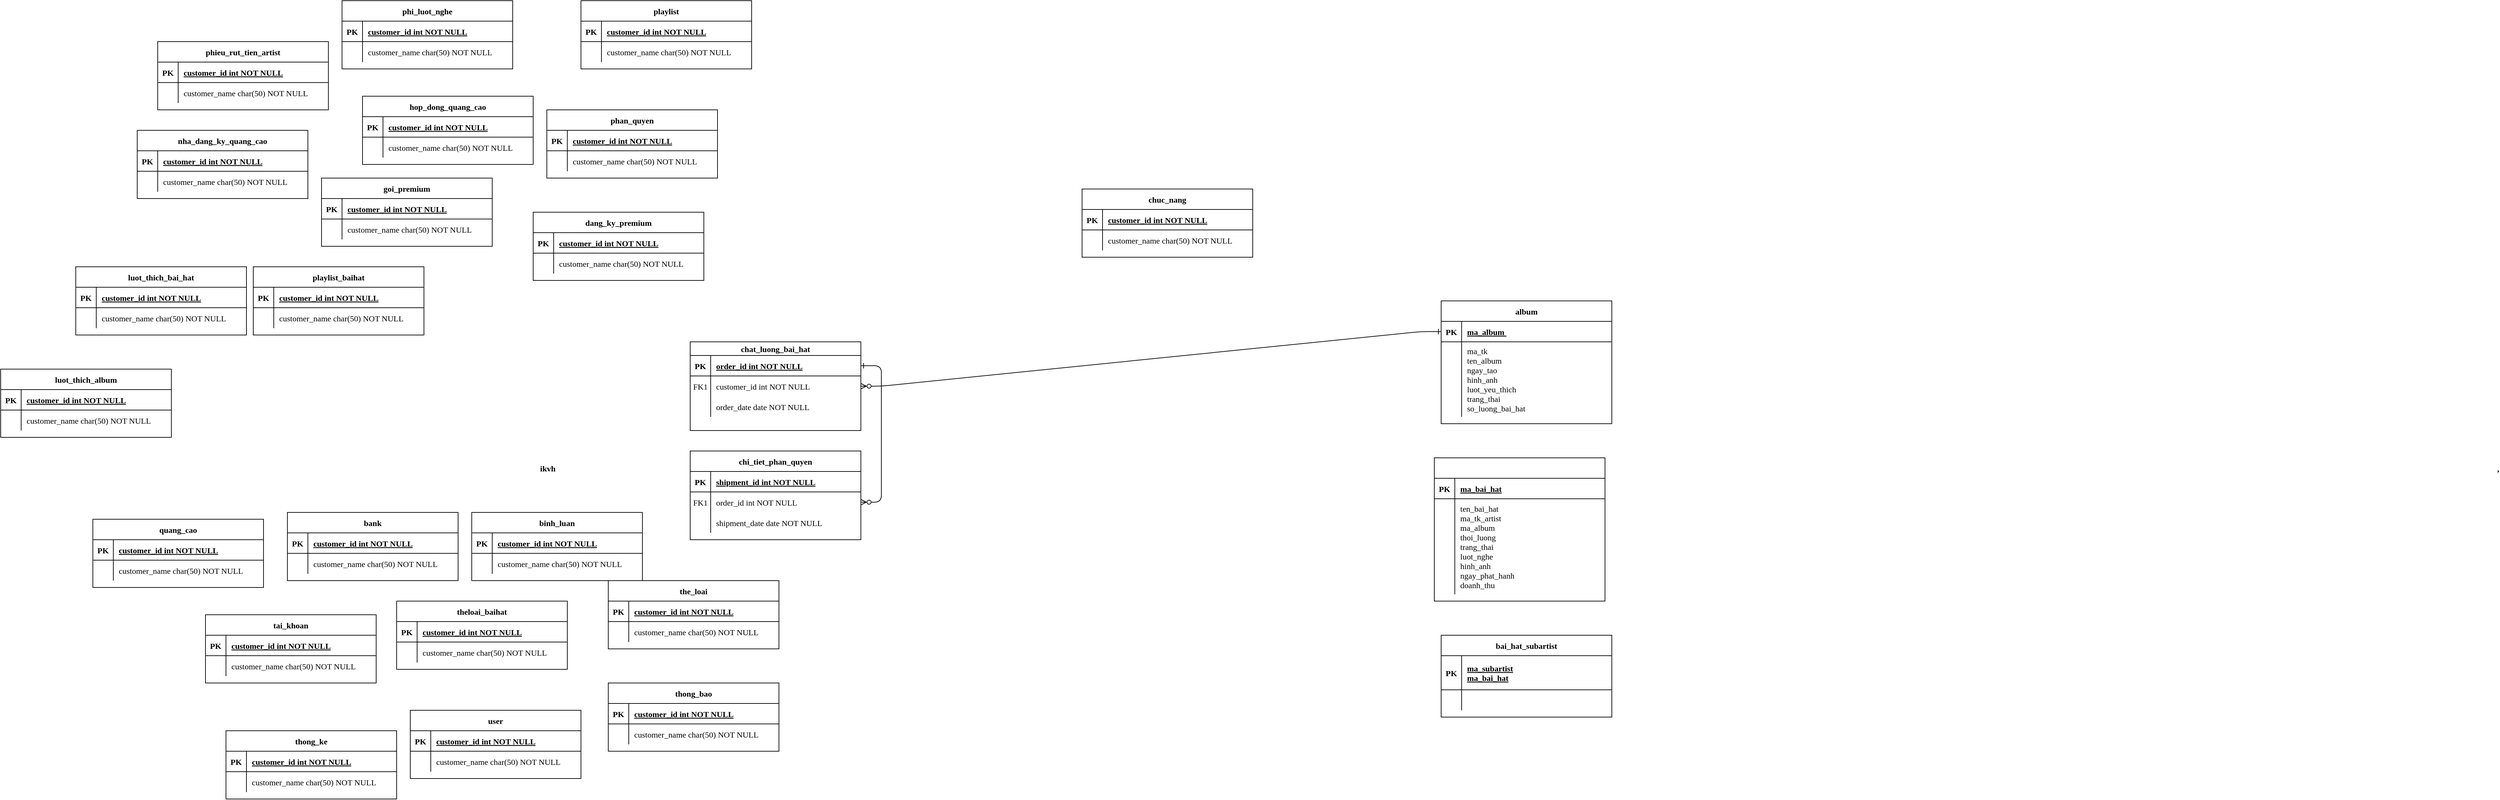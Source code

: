 <mxfile version="24.8.6">
  <diagram id="R2lEEEUBdFMjLlhIrx00" name="Page-1">
    <mxGraphModel dx="1658" dy="1528" grid="1" gridSize="10" guides="1" tooltips="1" connect="1" arrows="1" fold="1" page="1" pageScale="1" pageWidth="850" pageHeight="1100" math="0" shadow="0" extFonts="Permanent Marker^https://fonts.googleapis.com/css?family=Permanent+Marker">
      <root>
        <mxCell id="0" />
        <mxCell id="1" parent="0" />
        <mxCell id="C-vyLk0tnHw3VtMMgP7b-1" value="" style="edgeStyle=entityRelationEdgeStyle;endArrow=ERzeroToMany;startArrow=ERone;endFill=1;startFill=0;fontFamily=Times New Roman;" parent="1" source="C-vyLk0tnHw3VtMMgP7b-24" target="C-vyLk0tnHw3VtMMgP7b-6" edge="1">
          <mxGeometry width="100" height="100" relative="1" as="geometry">
            <mxPoint x="340" y="720" as="sourcePoint" />
            <mxPoint x="440" y="620" as="targetPoint" />
          </mxGeometry>
        </mxCell>
        <mxCell id="C-vyLk0tnHw3VtMMgP7b-12" value="" style="edgeStyle=entityRelationEdgeStyle;endArrow=ERzeroToMany;startArrow=ERone;endFill=1;startFill=0;fontFamily=Times New Roman;" parent="1" source="C-vyLk0tnHw3VtMMgP7b-3" target="C-vyLk0tnHw3VtMMgP7b-17" edge="1">
          <mxGeometry width="100" height="100" relative="1" as="geometry">
            <mxPoint x="400" y="180" as="sourcePoint" />
            <mxPoint x="460" y="205" as="targetPoint" />
          </mxGeometry>
        </mxCell>
        <mxCell id="C-vyLk0tnHw3VtMMgP7b-2" value="chat_luong_bai_hat" style="shape=table;startSize=20;container=1;collapsible=1;childLayout=tableLayout;fixedRows=1;rowLines=0;fontStyle=1;align=center;resizeLast=1;fontFamily=Times New Roman;" parent="1" vertex="1">
          <mxGeometry x="450" y="120" width="250" height="130" as="geometry" />
        </mxCell>
        <mxCell id="C-vyLk0tnHw3VtMMgP7b-3" value="" style="shape=partialRectangle;collapsible=0;dropTarget=0;pointerEvents=0;fillColor=none;points=[[0,0.5],[1,0.5]];portConstraint=eastwest;top=0;left=0;right=0;bottom=1;fontFamily=Times New Roman;" parent="C-vyLk0tnHw3VtMMgP7b-2" vertex="1">
          <mxGeometry y="20" width="250" height="30" as="geometry" />
        </mxCell>
        <mxCell id="C-vyLk0tnHw3VtMMgP7b-4" value="PK" style="shape=partialRectangle;overflow=hidden;connectable=0;fillColor=none;top=0;left=0;bottom=0;right=0;fontStyle=1;fontFamily=Times New Roman;" parent="C-vyLk0tnHw3VtMMgP7b-3" vertex="1">
          <mxGeometry width="30" height="30" as="geometry">
            <mxRectangle width="30" height="30" as="alternateBounds" />
          </mxGeometry>
        </mxCell>
        <mxCell id="C-vyLk0tnHw3VtMMgP7b-5" value="order_id int NOT NULL " style="shape=partialRectangle;overflow=hidden;connectable=0;fillColor=none;top=0;left=0;bottom=0;right=0;align=left;spacingLeft=6;fontStyle=5;fontFamily=Times New Roman;" parent="C-vyLk0tnHw3VtMMgP7b-3" vertex="1">
          <mxGeometry x="30" width="220" height="30" as="geometry">
            <mxRectangle width="220" height="30" as="alternateBounds" />
          </mxGeometry>
        </mxCell>
        <mxCell id="C-vyLk0tnHw3VtMMgP7b-6" value="" style="shape=partialRectangle;collapsible=0;dropTarget=0;pointerEvents=0;fillColor=none;points=[[0,0.5],[1,0.5]];portConstraint=eastwest;top=0;left=0;right=0;bottom=0;fontFamily=Times New Roman;" parent="C-vyLk0tnHw3VtMMgP7b-2" vertex="1">
          <mxGeometry y="50" width="250" height="30" as="geometry" />
        </mxCell>
        <mxCell id="C-vyLk0tnHw3VtMMgP7b-7" value="FK1" style="shape=partialRectangle;overflow=hidden;connectable=0;fillColor=none;top=0;left=0;bottom=0;right=0;fontFamily=Times New Roman;" parent="C-vyLk0tnHw3VtMMgP7b-6" vertex="1">
          <mxGeometry width="30" height="30" as="geometry">
            <mxRectangle width="30" height="30" as="alternateBounds" />
          </mxGeometry>
        </mxCell>
        <mxCell id="C-vyLk0tnHw3VtMMgP7b-8" value="customer_id int NOT NULL" style="shape=partialRectangle;overflow=hidden;connectable=0;fillColor=none;top=0;left=0;bottom=0;right=0;align=left;spacingLeft=6;fontFamily=Times New Roman;" parent="C-vyLk0tnHw3VtMMgP7b-6" vertex="1">
          <mxGeometry x="30" width="220" height="30" as="geometry">
            <mxRectangle width="220" height="30" as="alternateBounds" />
          </mxGeometry>
        </mxCell>
        <mxCell id="C-vyLk0tnHw3VtMMgP7b-9" value="" style="shape=partialRectangle;collapsible=0;dropTarget=0;pointerEvents=0;fillColor=none;points=[[0,0.5],[1,0.5]];portConstraint=eastwest;top=0;left=0;right=0;bottom=0;fontFamily=Times New Roman;" parent="C-vyLk0tnHw3VtMMgP7b-2" vertex="1">
          <mxGeometry y="80" width="250" height="30" as="geometry" />
        </mxCell>
        <mxCell id="C-vyLk0tnHw3VtMMgP7b-10" value="" style="shape=partialRectangle;overflow=hidden;connectable=0;fillColor=none;top=0;left=0;bottom=0;right=0;fontFamily=Times New Roman;" parent="C-vyLk0tnHw3VtMMgP7b-9" vertex="1">
          <mxGeometry width="30" height="30" as="geometry">
            <mxRectangle width="30" height="30" as="alternateBounds" />
          </mxGeometry>
        </mxCell>
        <mxCell id="C-vyLk0tnHw3VtMMgP7b-11" value="order_date date NOT NULL" style="shape=partialRectangle;overflow=hidden;connectable=0;fillColor=none;top=0;left=0;bottom=0;right=0;align=left;spacingLeft=6;fontFamily=Times New Roman;" parent="C-vyLk0tnHw3VtMMgP7b-9" vertex="1">
          <mxGeometry x="30" width="220" height="30" as="geometry">
            <mxRectangle width="220" height="30" as="alternateBounds" />
          </mxGeometry>
        </mxCell>
        <mxCell id="C-vyLk0tnHw3VtMMgP7b-13" value="chi_tiet_phan_quyen" style="shape=table;startSize=30;container=1;collapsible=1;childLayout=tableLayout;fixedRows=1;rowLines=0;fontStyle=1;align=center;resizeLast=1;fontFamily=Times New Roman;" parent="1" vertex="1">
          <mxGeometry x="450" y="280" width="250" height="130" as="geometry" />
        </mxCell>
        <mxCell id="C-vyLk0tnHw3VtMMgP7b-14" value="" style="shape=partialRectangle;collapsible=0;dropTarget=0;pointerEvents=0;fillColor=none;points=[[0,0.5],[1,0.5]];portConstraint=eastwest;top=0;left=0;right=0;bottom=1;fontFamily=Times New Roman;" parent="C-vyLk0tnHw3VtMMgP7b-13" vertex="1">
          <mxGeometry y="30" width="250" height="30" as="geometry" />
        </mxCell>
        <mxCell id="C-vyLk0tnHw3VtMMgP7b-15" value="PK" style="shape=partialRectangle;overflow=hidden;connectable=0;fillColor=none;top=0;left=0;bottom=0;right=0;fontStyle=1;fontFamily=Times New Roman;" parent="C-vyLk0tnHw3VtMMgP7b-14" vertex="1">
          <mxGeometry width="30" height="30" as="geometry">
            <mxRectangle width="30" height="30" as="alternateBounds" />
          </mxGeometry>
        </mxCell>
        <mxCell id="C-vyLk0tnHw3VtMMgP7b-16" value="shipment_id int NOT NULL " style="shape=partialRectangle;overflow=hidden;connectable=0;fillColor=none;top=0;left=0;bottom=0;right=0;align=left;spacingLeft=6;fontStyle=5;fontFamily=Times New Roman;" parent="C-vyLk0tnHw3VtMMgP7b-14" vertex="1">
          <mxGeometry x="30" width="220" height="30" as="geometry">
            <mxRectangle width="220" height="30" as="alternateBounds" />
          </mxGeometry>
        </mxCell>
        <mxCell id="C-vyLk0tnHw3VtMMgP7b-17" value="" style="shape=partialRectangle;collapsible=0;dropTarget=0;pointerEvents=0;fillColor=none;points=[[0,0.5],[1,0.5]];portConstraint=eastwest;top=0;left=0;right=0;bottom=0;fontFamily=Times New Roman;" parent="C-vyLk0tnHw3VtMMgP7b-13" vertex="1">
          <mxGeometry y="60" width="250" height="30" as="geometry" />
        </mxCell>
        <mxCell id="C-vyLk0tnHw3VtMMgP7b-18" value="FK1" style="shape=partialRectangle;overflow=hidden;connectable=0;fillColor=none;top=0;left=0;bottom=0;right=0;fontFamily=Times New Roman;" parent="C-vyLk0tnHw3VtMMgP7b-17" vertex="1">
          <mxGeometry width="30" height="30" as="geometry">
            <mxRectangle width="30" height="30" as="alternateBounds" />
          </mxGeometry>
        </mxCell>
        <mxCell id="C-vyLk0tnHw3VtMMgP7b-19" value="order_id int NOT NULL" style="shape=partialRectangle;overflow=hidden;connectable=0;fillColor=none;top=0;left=0;bottom=0;right=0;align=left;spacingLeft=6;fontFamily=Times New Roman;" parent="C-vyLk0tnHw3VtMMgP7b-17" vertex="1">
          <mxGeometry x="30" width="220" height="30" as="geometry">
            <mxRectangle width="220" height="30" as="alternateBounds" />
          </mxGeometry>
        </mxCell>
        <mxCell id="C-vyLk0tnHw3VtMMgP7b-20" value="" style="shape=partialRectangle;collapsible=0;dropTarget=0;pointerEvents=0;fillColor=none;points=[[0,0.5],[1,0.5]];portConstraint=eastwest;top=0;left=0;right=0;bottom=0;fontFamily=Times New Roman;" parent="C-vyLk0tnHw3VtMMgP7b-13" vertex="1">
          <mxGeometry y="90" width="250" height="30" as="geometry" />
        </mxCell>
        <mxCell id="C-vyLk0tnHw3VtMMgP7b-21" value="" style="shape=partialRectangle;overflow=hidden;connectable=0;fillColor=none;top=0;left=0;bottom=0;right=0;fontFamily=Times New Roman;" parent="C-vyLk0tnHw3VtMMgP7b-20" vertex="1">
          <mxGeometry width="30" height="30" as="geometry">
            <mxRectangle width="30" height="30" as="alternateBounds" />
          </mxGeometry>
        </mxCell>
        <mxCell id="C-vyLk0tnHw3VtMMgP7b-22" value="shipment_date date NOT NULL" style="shape=partialRectangle;overflow=hidden;connectable=0;fillColor=none;top=0;left=0;bottom=0;right=0;align=left;spacingLeft=6;fontFamily=Times New Roman;" parent="C-vyLk0tnHw3VtMMgP7b-20" vertex="1">
          <mxGeometry x="30" width="220" height="30" as="geometry">
            <mxRectangle width="220" height="30" as="alternateBounds" />
          </mxGeometry>
        </mxCell>
        <mxCell id="C-vyLk0tnHw3VtMMgP7b-23" value="album" style="shape=table;startSize=30;container=1;collapsible=1;childLayout=tableLayout;fixedRows=1;rowLines=0;fontStyle=1;align=center;resizeLast=1;fontFamily=Times New Roman;" parent="1" vertex="1">
          <mxGeometry x="1550" y="60" width="250" height="180" as="geometry" />
        </mxCell>
        <mxCell id="C-vyLk0tnHw3VtMMgP7b-24" value="" style="shape=partialRectangle;collapsible=0;dropTarget=0;pointerEvents=0;fillColor=none;points=[[0,0.5],[1,0.5]];portConstraint=eastwest;top=0;left=0;right=0;bottom=1;fontFamily=Times New Roman;" parent="C-vyLk0tnHw3VtMMgP7b-23" vertex="1">
          <mxGeometry y="30" width="250" height="30" as="geometry" />
        </mxCell>
        <mxCell id="C-vyLk0tnHw3VtMMgP7b-25" value="PK" style="shape=partialRectangle;overflow=hidden;connectable=0;fillColor=none;top=0;left=0;bottom=0;right=0;fontStyle=1;fontFamily=Times New Roman;" parent="C-vyLk0tnHw3VtMMgP7b-24" vertex="1">
          <mxGeometry width="30" height="30" as="geometry">
            <mxRectangle width="30" height="30" as="alternateBounds" />
          </mxGeometry>
        </mxCell>
        <mxCell id="C-vyLk0tnHw3VtMMgP7b-26" value="ma_album " style="shape=partialRectangle;overflow=hidden;connectable=0;fillColor=none;top=0;left=0;bottom=0;right=0;align=left;spacingLeft=6;fontStyle=5;fontFamily=Times New Roman;" parent="C-vyLk0tnHw3VtMMgP7b-24" vertex="1">
          <mxGeometry x="30" width="220" height="30" as="geometry">
            <mxRectangle width="220" height="30" as="alternateBounds" />
          </mxGeometry>
        </mxCell>
        <mxCell id="C-vyLk0tnHw3VtMMgP7b-27" value="" style="shape=partialRectangle;collapsible=0;dropTarget=0;pointerEvents=0;fillColor=none;points=[[0,0.5],[1,0.5]];portConstraint=eastwest;top=0;left=0;right=0;bottom=0;fontFamily=Times New Roman;" parent="C-vyLk0tnHw3VtMMgP7b-23" vertex="1">
          <mxGeometry y="60" width="250" height="110" as="geometry" />
        </mxCell>
        <mxCell id="C-vyLk0tnHw3VtMMgP7b-28" value="" style="shape=partialRectangle;overflow=hidden;connectable=0;fillColor=none;top=0;left=0;bottom=0;right=0;fontFamily=Times New Roman;" parent="C-vyLk0tnHw3VtMMgP7b-27" vertex="1">
          <mxGeometry width="30" height="110" as="geometry">
            <mxRectangle width="30" height="110" as="alternateBounds" />
          </mxGeometry>
        </mxCell>
        <mxCell id="C-vyLk0tnHw3VtMMgP7b-29" value="ma_tk&#xa;ten_album&#xa;ngay_tao&#xa;hinh_anh&#xa;luot_yeu_thich&#xa;trang_thai&#xa;so_luong_bai_hat" style="shape=partialRectangle;overflow=hidden;connectable=0;fillColor=none;top=0;left=0;bottom=0;right=0;align=left;spacingLeft=6;fontFamily=Times New Roman;" parent="C-vyLk0tnHw3VtMMgP7b-27" vertex="1">
          <mxGeometry x="30" width="220" height="110" as="geometry">
            <mxRectangle width="220" height="110" as="alternateBounds" />
          </mxGeometry>
        </mxCell>
        <mxCell id="bV5BOi8EfqzjILL0Ce4J-2" value="ikvh                                                                                                                                                                                                                                                                                                                                                                                                                                                                                                                                                                                                                                                                                                                                                                                                                                                                                                                                                                                    ," style="shape=table;startSize=30;container=1;collapsible=1;childLayout=tableLayout;fixedRows=1;rowLines=0;fontStyle=1;align=center;resizeLast=1;fontFamily=Times New Roman;" vertex="1" parent="1">
          <mxGeometry x="1540" y="290" width="250" height="210" as="geometry" />
        </mxCell>
        <mxCell id="bV5BOi8EfqzjILL0Ce4J-3" value="" style="shape=partialRectangle;collapsible=0;dropTarget=0;pointerEvents=0;fillColor=none;points=[[0,0.5],[1,0.5]];portConstraint=eastwest;top=0;left=0;right=0;bottom=1;fontFamily=Times New Roman;" vertex="1" parent="bV5BOi8EfqzjILL0Ce4J-2">
          <mxGeometry y="30" width="250" height="30" as="geometry" />
        </mxCell>
        <mxCell id="bV5BOi8EfqzjILL0Ce4J-4" value="PK" style="shape=partialRectangle;overflow=hidden;connectable=0;fillColor=none;top=0;left=0;bottom=0;right=0;fontStyle=1;fontFamily=Times New Roman;" vertex="1" parent="bV5BOi8EfqzjILL0Ce4J-3">
          <mxGeometry width="30" height="30" as="geometry">
            <mxRectangle width="30" height="30" as="alternateBounds" />
          </mxGeometry>
        </mxCell>
        <mxCell id="bV5BOi8EfqzjILL0Ce4J-5" value="ma_bai_hat" style="shape=partialRectangle;overflow=hidden;connectable=0;fillColor=none;top=0;left=0;bottom=0;right=0;align=left;spacingLeft=6;fontStyle=5;fontFamily=Times New Roman;" vertex="1" parent="bV5BOi8EfqzjILL0Ce4J-3">
          <mxGeometry x="30" width="220" height="30" as="geometry">
            <mxRectangle width="220" height="30" as="alternateBounds" />
          </mxGeometry>
        </mxCell>
        <mxCell id="bV5BOi8EfqzjILL0Ce4J-6" value="" style="shape=partialRectangle;collapsible=0;dropTarget=0;pointerEvents=0;fillColor=none;points=[[0,0.5],[1,0.5]];portConstraint=eastwest;top=0;left=0;right=0;bottom=0;fontFamily=Times New Roman;" vertex="1" parent="bV5BOi8EfqzjILL0Ce4J-2">
          <mxGeometry y="60" width="250" height="140" as="geometry" />
        </mxCell>
        <mxCell id="bV5BOi8EfqzjILL0Ce4J-7" value="" style="shape=partialRectangle;overflow=hidden;connectable=0;fillColor=none;top=0;left=0;bottom=0;right=0;fontFamily=Times New Roman;" vertex="1" parent="bV5BOi8EfqzjILL0Ce4J-6">
          <mxGeometry width="30" height="140" as="geometry">
            <mxRectangle width="30" height="140" as="alternateBounds" />
          </mxGeometry>
        </mxCell>
        <mxCell id="bV5BOi8EfqzjILL0Ce4J-8" value="ten_bai_hat&#xa;ma_tk_artist&#xa;ma_album&#xa;thoi_luong&#xa;trang_thai&#xa;luot_nghe&#xa;hinh_anh&#xa;ngay_phat_hanh&#xa;doanh_thu" style="shape=partialRectangle;overflow=hidden;connectable=0;fillColor=none;top=0;left=0;bottom=0;right=0;align=left;spacingLeft=6;fontFamily=Times New Roman;" vertex="1" parent="bV5BOi8EfqzjILL0Ce4J-6">
          <mxGeometry x="30" width="220" height="140" as="geometry">
            <mxRectangle width="220" height="140" as="alternateBounds" />
          </mxGeometry>
        </mxCell>
        <mxCell id="bV5BOi8EfqzjILL0Ce4J-9" value="playlist_baihat" style="shape=table;startSize=30;container=1;collapsible=1;childLayout=tableLayout;fixedRows=1;rowLines=0;fontStyle=1;align=center;resizeLast=1;fontFamily=Times New Roman;" vertex="1" parent="1">
          <mxGeometry x="-190" y="10" width="250" height="100" as="geometry" />
        </mxCell>
        <mxCell id="bV5BOi8EfqzjILL0Ce4J-10" value="" style="shape=partialRectangle;collapsible=0;dropTarget=0;pointerEvents=0;fillColor=none;points=[[0,0.5],[1,0.5]];portConstraint=eastwest;top=0;left=0;right=0;bottom=1;fontFamily=Times New Roman;" vertex="1" parent="bV5BOi8EfqzjILL0Ce4J-9">
          <mxGeometry y="30" width="250" height="30" as="geometry" />
        </mxCell>
        <mxCell id="bV5BOi8EfqzjILL0Ce4J-11" value="PK" style="shape=partialRectangle;overflow=hidden;connectable=0;fillColor=none;top=0;left=0;bottom=0;right=0;fontStyle=1;fontFamily=Times New Roman;" vertex="1" parent="bV5BOi8EfqzjILL0Ce4J-10">
          <mxGeometry width="30" height="30" as="geometry">
            <mxRectangle width="30" height="30" as="alternateBounds" />
          </mxGeometry>
        </mxCell>
        <mxCell id="bV5BOi8EfqzjILL0Ce4J-12" value="customer_id int NOT NULL " style="shape=partialRectangle;overflow=hidden;connectable=0;fillColor=none;top=0;left=0;bottom=0;right=0;align=left;spacingLeft=6;fontStyle=5;fontFamily=Times New Roman;" vertex="1" parent="bV5BOi8EfqzjILL0Ce4J-10">
          <mxGeometry x="30" width="220" height="30" as="geometry">
            <mxRectangle width="220" height="30" as="alternateBounds" />
          </mxGeometry>
        </mxCell>
        <mxCell id="bV5BOi8EfqzjILL0Ce4J-13" value="" style="shape=partialRectangle;collapsible=0;dropTarget=0;pointerEvents=0;fillColor=none;points=[[0,0.5],[1,0.5]];portConstraint=eastwest;top=0;left=0;right=0;bottom=0;fontFamily=Times New Roman;" vertex="1" parent="bV5BOi8EfqzjILL0Ce4J-9">
          <mxGeometry y="60" width="250" height="30" as="geometry" />
        </mxCell>
        <mxCell id="bV5BOi8EfqzjILL0Ce4J-14" value="" style="shape=partialRectangle;overflow=hidden;connectable=0;fillColor=none;top=0;left=0;bottom=0;right=0;fontFamily=Times New Roman;" vertex="1" parent="bV5BOi8EfqzjILL0Ce4J-13">
          <mxGeometry width="30" height="30" as="geometry">
            <mxRectangle width="30" height="30" as="alternateBounds" />
          </mxGeometry>
        </mxCell>
        <mxCell id="bV5BOi8EfqzjILL0Ce4J-15" value="customer_name char(50) NOT NULL" style="shape=partialRectangle;overflow=hidden;connectable=0;fillColor=none;top=0;left=0;bottom=0;right=0;align=left;spacingLeft=6;fontFamily=Times New Roman;" vertex="1" parent="bV5BOi8EfqzjILL0Ce4J-13">
          <mxGeometry x="30" width="220" height="30" as="geometry">
            <mxRectangle width="220" height="30" as="alternateBounds" />
          </mxGeometry>
        </mxCell>
        <mxCell id="bV5BOi8EfqzjILL0Ce4J-16" value="dang_ky_premium" style="shape=table;startSize=30;container=1;collapsible=1;childLayout=tableLayout;fixedRows=1;rowLines=0;fontStyle=1;align=center;resizeLast=1;fontFamily=Times New Roman;" vertex="1" parent="1">
          <mxGeometry x="220" y="-70" width="250" height="100" as="geometry" />
        </mxCell>
        <mxCell id="bV5BOi8EfqzjILL0Ce4J-17" value="" style="shape=partialRectangle;collapsible=0;dropTarget=0;pointerEvents=0;fillColor=none;points=[[0,0.5],[1,0.5]];portConstraint=eastwest;top=0;left=0;right=0;bottom=1;fontFamily=Times New Roman;" vertex="1" parent="bV5BOi8EfqzjILL0Ce4J-16">
          <mxGeometry y="30" width="250" height="30" as="geometry" />
        </mxCell>
        <mxCell id="bV5BOi8EfqzjILL0Ce4J-18" value="PK" style="shape=partialRectangle;overflow=hidden;connectable=0;fillColor=none;top=0;left=0;bottom=0;right=0;fontStyle=1;fontFamily=Times New Roman;" vertex="1" parent="bV5BOi8EfqzjILL0Ce4J-17">
          <mxGeometry width="30" height="30" as="geometry">
            <mxRectangle width="30" height="30" as="alternateBounds" />
          </mxGeometry>
        </mxCell>
        <mxCell id="bV5BOi8EfqzjILL0Ce4J-19" value="customer_id int NOT NULL " style="shape=partialRectangle;overflow=hidden;connectable=0;fillColor=none;top=0;left=0;bottom=0;right=0;align=left;spacingLeft=6;fontStyle=5;fontFamily=Times New Roman;" vertex="1" parent="bV5BOi8EfqzjILL0Ce4J-17">
          <mxGeometry x="30" width="220" height="30" as="geometry">
            <mxRectangle width="220" height="30" as="alternateBounds" />
          </mxGeometry>
        </mxCell>
        <mxCell id="bV5BOi8EfqzjILL0Ce4J-20" value="" style="shape=partialRectangle;collapsible=0;dropTarget=0;pointerEvents=0;fillColor=none;points=[[0,0.5],[1,0.5]];portConstraint=eastwest;top=0;left=0;right=0;bottom=0;fontFamily=Times New Roman;" vertex="1" parent="bV5BOi8EfqzjILL0Ce4J-16">
          <mxGeometry y="60" width="250" height="30" as="geometry" />
        </mxCell>
        <mxCell id="bV5BOi8EfqzjILL0Ce4J-21" value="" style="shape=partialRectangle;overflow=hidden;connectable=0;fillColor=none;top=0;left=0;bottom=0;right=0;fontFamily=Times New Roman;" vertex="1" parent="bV5BOi8EfqzjILL0Ce4J-20">
          <mxGeometry width="30" height="30" as="geometry">
            <mxRectangle width="30" height="30" as="alternateBounds" />
          </mxGeometry>
        </mxCell>
        <mxCell id="bV5BOi8EfqzjILL0Ce4J-22" value="customer_name char(50) NOT NULL" style="shape=partialRectangle;overflow=hidden;connectable=0;fillColor=none;top=0;left=0;bottom=0;right=0;align=left;spacingLeft=6;fontFamily=Times New Roman;" vertex="1" parent="bV5BOi8EfqzjILL0Ce4J-20">
          <mxGeometry x="30" width="220" height="30" as="geometry">
            <mxRectangle width="220" height="30" as="alternateBounds" />
          </mxGeometry>
        </mxCell>
        <mxCell id="bV5BOi8EfqzjILL0Ce4J-23" value="bai_hat_subartist" style="shape=table;startSize=30;container=1;collapsible=1;childLayout=tableLayout;fixedRows=1;rowLines=0;fontStyle=1;align=center;resizeLast=1;fontFamily=Times New Roman;" vertex="1" parent="1">
          <mxGeometry x="1550" y="550" width="250" height="120.0" as="geometry" />
        </mxCell>
        <mxCell id="bV5BOi8EfqzjILL0Ce4J-24" value="" style="shape=partialRectangle;collapsible=0;dropTarget=0;pointerEvents=0;fillColor=none;points=[[0,0.5],[1,0.5]];portConstraint=eastwest;top=0;left=0;right=0;bottom=1;fontFamily=Times New Roman;" vertex="1" parent="bV5BOi8EfqzjILL0Ce4J-23">
          <mxGeometry y="30" width="250" height="50" as="geometry" />
        </mxCell>
        <mxCell id="bV5BOi8EfqzjILL0Ce4J-25" value="PK" style="shape=partialRectangle;overflow=hidden;connectable=0;fillColor=none;top=0;left=0;bottom=0;right=0;fontStyle=1;fontFamily=Times New Roman;" vertex="1" parent="bV5BOi8EfqzjILL0Ce4J-24">
          <mxGeometry width="30" height="50" as="geometry">
            <mxRectangle width="30" height="50" as="alternateBounds" />
          </mxGeometry>
        </mxCell>
        <mxCell id="bV5BOi8EfqzjILL0Ce4J-26" value="ma_subartist&#xa;ma_bai_hat" style="shape=partialRectangle;overflow=hidden;connectable=0;fillColor=none;top=0;left=0;bottom=0;right=0;align=left;spacingLeft=6;fontStyle=5;fontFamily=Times New Roman;" vertex="1" parent="bV5BOi8EfqzjILL0Ce4J-24">
          <mxGeometry x="30" width="220" height="50" as="geometry">
            <mxRectangle width="220" height="50" as="alternateBounds" />
          </mxGeometry>
        </mxCell>
        <mxCell id="bV5BOi8EfqzjILL0Ce4J-27" value="" style="shape=partialRectangle;collapsible=0;dropTarget=0;pointerEvents=0;fillColor=none;points=[[0,0.5],[1,0.5]];portConstraint=eastwest;top=0;left=0;right=0;bottom=0;fontFamily=Times New Roman;" vertex="1" parent="bV5BOi8EfqzjILL0Ce4J-23">
          <mxGeometry y="80" width="250" height="30" as="geometry" />
        </mxCell>
        <mxCell id="bV5BOi8EfqzjILL0Ce4J-28" value="" style="shape=partialRectangle;overflow=hidden;connectable=0;fillColor=none;top=0;left=0;bottom=0;right=0;fontFamily=Times New Roman;" vertex="1" parent="bV5BOi8EfqzjILL0Ce4J-27">
          <mxGeometry width="30" height="30" as="geometry">
            <mxRectangle width="30" height="30" as="alternateBounds" />
          </mxGeometry>
        </mxCell>
        <mxCell id="bV5BOi8EfqzjILL0Ce4J-29" value="" style="shape=partialRectangle;overflow=hidden;connectable=0;fillColor=none;top=0;left=0;bottom=0;right=0;align=left;spacingLeft=6;fontFamily=Times New Roman;" vertex="1" parent="bV5BOi8EfqzjILL0Ce4J-27">
          <mxGeometry x="30" width="220" height="30" as="geometry">
            <mxRectangle width="220" height="30" as="alternateBounds" />
          </mxGeometry>
        </mxCell>
        <mxCell id="bV5BOi8EfqzjILL0Ce4J-30" value="chuc_nang" style="shape=table;startSize=30;container=1;collapsible=1;childLayout=tableLayout;fixedRows=1;rowLines=0;fontStyle=1;align=center;resizeLast=1;fontFamily=Times New Roman;" vertex="1" parent="1">
          <mxGeometry x="1024" y="-104" width="250" height="100" as="geometry" />
        </mxCell>
        <mxCell id="bV5BOi8EfqzjILL0Ce4J-31" value="" style="shape=partialRectangle;collapsible=0;dropTarget=0;pointerEvents=0;fillColor=none;points=[[0,0.5],[1,0.5]];portConstraint=eastwest;top=0;left=0;right=0;bottom=1;fontFamily=Times New Roman;" vertex="1" parent="bV5BOi8EfqzjILL0Ce4J-30">
          <mxGeometry y="30" width="250" height="30" as="geometry" />
        </mxCell>
        <mxCell id="bV5BOi8EfqzjILL0Ce4J-32" value="PK" style="shape=partialRectangle;overflow=hidden;connectable=0;fillColor=none;top=0;left=0;bottom=0;right=0;fontStyle=1;fontFamily=Times New Roman;" vertex="1" parent="bV5BOi8EfqzjILL0Ce4J-31">
          <mxGeometry width="30" height="30" as="geometry">
            <mxRectangle width="30" height="30" as="alternateBounds" />
          </mxGeometry>
        </mxCell>
        <mxCell id="bV5BOi8EfqzjILL0Ce4J-33" value="customer_id int NOT NULL " style="shape=partialRectangle;overflow=hidden;connectable=0;fillColor=none;top=0;left=0;bottom=0;right=0;align=left;spacingLeft=6;fontStyle=5;fontFamily=Times New Roman;" vertex="1" parent="bV5BOi8EfqzjILL0Ce4J-31">
          <mxGeometry x="30" width="220" height="30" as="geometry">
            <mxRectangle width="220" height="30" as="alternateBounds" />
          </mxGeometry>
        </mxCell>
        <mxCell id="bV5BOi8EfqzjILL0Ce4J-34" value="" style="shape=partialRectangle;collapsible=0;dropTarget=0;pointerEvents=0;fillColor=none;points=[[0,0.5],[1,0.5]];portConstraint=eastwest;top=0;left=0;right=0;bottom=0;fontFamily=Times New Roman;" vertex="1" parent="bV5BOi8EfqzjILL0Ce4J-30">
          <mxGeometry y="60" width="250" height="30" as="geometry" />
        </mxCell>
        <mxCell id="bV5BOi8EfqzjILL0Ce4J-35" value="" style="shape=partialRectangle;overflow=hidden;connectable=0;fillColor=none;top=0;left=0;bottom=0;right=0;fontFamily=Times New Roman;" vertex="1" parent="bV5BOi8EfqzjILL0Ce4J-34">
          <mxGeometry width="30" height="30" as="geometry">
            <mxRectangle width="30" height="30" as="alternateBounds" />
          </mxGeometry>
        </mxCell>
        <mxCell id="bV5BOi8EfqzjILL0Ce4J-36" value="customer_name char(50) NOT NULL" style="shape=partialRectangle;overflow=hidden;connectable=0;fillColor=none;top=0;left=0;bottom=0;right=0;align=left;spacingLeft=6;fontFamily=Times New Roman;" vertex="1" parent="bV5BOi8EfqzjILL0Ce4J-34">
          <mxGeometry x="30" width="220" height="30" as="geometry">
            <mxRectangle width="220" height="30" as="alternateBounds" />
          </mxGeometry>
        </mxCell>
        <mxCell id="bV5BOi8EfqzjILL0Ce4J-37" value="goi_premium" style="shape=table;startSize=30;container=1;collapsible=1;childLayout=tableLayout;fixedRows=1;rowLines=0;fontStyle=1;align=center;resizeLast=1;fontFamily=Times New Roman;" vertex="1" parent="1">
          <mxGeometry x="-90" y="-120" width="250" height="100" as="geometry" />
        </mxCell>
        <mxCell id="bV5BOi8EfqzjILL0Ce4J-38" value="" style="shape=partialRectangle;collapsible=0;dropTarget=0;pointerEvents=0;fillColor=none;points=[[0,0.5],[1,0.5]];portConstraint=eastwest;top=0;left=0;right=0;bottom=1;fontFamily=Times New Roman;" vertex="1" parent="bV5BOi8EfqzjILL0Ce4J-37">
          <mxGeometry y="30" width="250" height="30" as="geometry" />
        </mxCell>
        <mxCell id="bV5BOi8EfqzjILL0Ce4J-39" value="PK" style="shape=partialRectangle;overflow=hidden;connectable=0;fillColor=none;top=0;left=0;bottom=0;right=0;fontStyle=1;fontFamily=Times New Roman;" vertex="1" parent="bV5BOi8EfqzjILL0Ce4J-38">
          <mxGeometry width="30" height="30" as="geometry">
            <mxRectangle width="30" height="30" as="alternateBounds" />
          </mxGeometry>
        </mxCell>
        <mxCell id="bV5BOi8EfqzjILL0Ce4J-40" value="customer_id int NOT NULL " style="shape=partialRectangle;overflow=hidden;connectable=0;fillColor=none;top=0;left=0;bottom=0;right=0;align=left;spacingLeft=6;fontStyle=5;fontFamily=Times New Roman;" vertex="1" parent="bV5BOi8EfqzjILL0Ce4J-38">
          <mxGeometry x="30" width="220" height="30" as="geometry">
            <mxRectangle width="220" height="30" as="alternateBounds" />
          </mxGeometry>
        </mxCell>
        <mxCell id="bV5BOi8EfqzjILL0Ce4J-41" value="" style="shape=partialRectangle;collapsible=0;dropTarget=0;pointerEvents=0;fillColor=none;points=[[0,0.5],[1,0.5]];portConstraint=eastwest;top=0;left=0;right=0;bottom=0;fontFamily=Times New Roman;" vertex="1" parent="bV5BOi8EfqzjILL0Ce4J-37">
          <mxGeometry y="60" width="250" height="30" as="geometry" />
        </mxCell>
        <mxCell id="bV5BOi8EfqzjILL0Ce4J-42" value="" style="shape=partialRectangle;overflow=hidden;connectable=0;fillColor=none;top=0;left=0;bottom=0;right=0;fontFamily=Times New Roman;" vertex="1" parent="bV5BOi8EfqzjILL0Ce4J-41">
          <mxGeometry width="30" height="30" as="geometry">
            <mxRectangle width="30" height="30" as="alternateBounds" />
          </mxGeometry>
        </mxCell>
        <mxCell id="bV5BOi8EfqzjILL0Ce4J-43" value="customer_name char(50) NOT NULL" style="shape=partialRectangle;overflow=hidden;connectable=0;fillColor=none;top=0;left=0;bottom=0;right=0;align=left;spacingLeft=6;fontFamily=Times New Roman;" vertex="1" parent="bV5BOi8EfqzjILL0Ce4J-41">
          <mxGeometry x="30" width="220" height="30" as="geometry">
            <mxRectangle width="220" height="30" as="alternateBounds" />
          </mxGeometry>
        </mxCell>
        <mxCell id="bV5BOi8EfqzjILL0Ce4J-44" value="binh_luan" style="shape=table;startSize=30;container=1;collapsible=1;childLayout=tableLayout;fixedRows=1;rowLines=0;fontStyle=1;align=center;resizeLast=1;fontFamily=Times New Roman;" vertex="1" parent="1">
          <mxGeometry x="130" y="370" width="250" height="100" as="geometry" />
        </mxCell>
        <mxCell id="bV5BOi8EfqzjILL0Ce4J-45" value="" style="shape=partialRectangle;collapsible=0;dropTarget=0;pointerEvents=0;fillColor=none;points=[[0,0.5],[1,0.5]];portConstraint=eastwest;top=0;left=0;right=0;bottom=1;fontFamily=Times New Roman;" vertex="1" parent="bV5BOi8EfqzjILL0Ce4J-44">
          <mxGeometry y="30" width="250" height="30" as="geometry" />
        </mxCell>
        <mxCell id="bV5BOi8EfqzjILL0Ce4J-46" value="PK" style="shape=partialRectangle;overflow=hidden;connectable=0;fillColor=none;top=0;left=0;bottom=0;right=0;fontStyle=1;fontFamily=Times New Roman;" vertex="1" parent="bV5BOi8EfqzjILL0Ce4J-45">
          <mxGeometry width="30" height="30" as="geometry">
            <mxRectangle width="30" height="30" as="alternateBounds" />
          </mxGeometry>
        </mxCell>
        <mxCell id="bV5BOi8EfqzjILL0Ce4J-47" value="customer_id int NOT NULL " style="shape=partialRectangle;overflow=hidden;connectable=0;fillColor=none;top=0;left=0;bottom=0;right=0;align=left;spacingLeft=6;fontStyle=5;fontFamily=Times New Roman;" vertex="1" parent="bV5BOi8EfqzjILL0Ce4J-45">
          <mxGeometry x="30" width="220" height="30" as="geometry">
            <mxRectangle width="220" height="30" as="alternateBounds" />
          </mxGeometry>
        </mxCell>
        <mxCell id="bV5BOi8EfqzjILL0Ce4J-48" value="" style="shape=partialRectangle;collapsible=0;dropTarget=0;pointerEvents=0;fillColor=none;points=[[0,0.5],[1,0.5]];portConstraint=eastwest;top=0;left=0;right=0;bottom=0;fontFamily=Times New Roman;" vertex="1" parent="bV5BOi8EfqzjILL0Ce4J-44">
          <mxGeometry y="60" width="250" height="30" as="geometry" />
        </mxCell>
        <mxCell id="bV5BOi8EfqzjILL0Ce4J-49" value="" style="shape=partialRectangle;overflow=hidden;connectable=0;fillColor=none;top=0;left=0;bottom=0;right=0;fontFamily=Times New Roman;" vertex="1" parent="bV5BOi8EfqzjILL0Ce4J-48">
          <mxGeometry width="30" height="30" as="geometry">
            <mxRectangle width="30" height="30" as="alternateBounds" />
          </mxGeometry>
        </mxCell>
        <mxCell id="bV5BOi8EfqzjILL0Ce4J-50" value="customer_name char(50) NOT NULL" style="shape=partialRectangle;overflow=hidden;connectable=0;fillColor=none;top=0;left=0;bottom=0;right=0;align=left;spacingLeft=6;fontFamily=Times New Roman;" vertex="1" parent="bV5BOi8EfqzjILL0Ce4J-48">
          <mxGeometry x="30" width="220" height="30" as="geometry">
            <mxRectangle width="220" height="30" as="alternateBounds" />
          </mxGeometry>
        </mxCell>
        <mxCell id="bV5BOi8EfqzjILL0Ce4J-51" value="bank" style="shape=table;startSize=30;container=1;collapsible=1;childLayout=tableLayout;fixedRows=1;rowLines=0;fontStyle=1;align=center;resizeLast=1;fontFamily=Times New Roman;" vertex="1" parent="1">
          <mxGeometry x="-140" y="370" width="250" height="100" as="geometry" />
        </mxCell>
        <mxCell id="bV5BOi8EfqzjILL0Ce4J-52" value="" style="shape=partialRectangle;collapsible=0;dropTarget=0;pointerEvents=0;fillColor=none;points=[[0,0.5],[1,0.5]];portConstraint=eastwest;top=0;left=0;right=0;bottom=1;fontFamily=Times New Roman;" vertex="1" parent="bV5BOi8EfqzjILL0Ce4J-51">
          <mxGeometry y="30" width="250" height="30" as="geometry" />
        </mxCell>
        <mxCell id="bV5BOi8EfqzjILL0Ce4J-53" value="PK" style="shape=partialRectangle;overflow=hidden;connectable=0;fillColor=none;top=0;left=0;bottom=0;right=0;fontStyle=1;fontFamily=Times New Roman;" vertex="1" parent="bV5BOi8EfqzjILL0Ce4J-52">
          <mxGeometry width="30" height="30" as="geometry">
            <mxRectangle width="30" height="30" as="alternateBounds" />
          </mxGeometry>
        </mxCell>
        <mxCell id="bV5BOi8EfqzjILL0Ce4J-54" value="customer_id int NOT NULL " style="shape=partialRectangle;overflow=hidden;connectable=0;fillColor=none;top=0;left=0;bottom=0;right=0;align=left;spacingLeft=6;fontStyle=5;fontFamily=Times New Roman;" vertex="1" parent="bV5BOi8EfqzjILL0Ce4J-52">
          <mxGeometry x="30" width="220" height="30" as="geometry">
            <mxRectangle width="220" height="30" as="alternateBounds" />
          </mxGeometry>
        </mxCell>
        <mxCell id="bV5BOi8EfqzjILL0Ce4J-55" value="" style="shape=partialRectangle;collapsible=0;dropTarget=0;pointerEvents=0;fillColor=none;points=[[0,0.5],[1,0.5]];portConstraint=eastwest;top=0;left=0;right=0;bottom=0;fontFamily=Times New Roman;" vertex="1" parent="bV5BOi8EfqzjILL0Ce4J-51">
          <mxGeometry y="60" width="250" height="30" as="geometry" />
        </mxCell>
        <mxCell id="bV5BOi8EfqzjILL0Ce4J-56" value="" style="shape=partialRectangle;overflow=hidden;connectable=0;fillColor=none;top=0;left=0;bottom=0;right=0;fontFamily=Times New Roman;" vertex="1" parent="bV5BOi8EfqzjILL0Ce4J-55">
          <mxGeometry width="30" height="30" as="geometry">
            <mxRectangle width="30" height="30" as="alternateBounds" />
          </mxGeometry>
        </mxCell>
        <mxCell id="bV5BOi8EfqzjILL0Ce4J-57" value="customer_name char(50) NOT NULL" style="shape=partialRectangle;overflow=hidden;connectable=0;fillColor=none;top=0;left=0;bottom=0;right=0;align=left;spacingLeft=6;fontFamily=Times New Roman;" vertex="1" parent="bV5BOi8EfqzjILL0Ce4J-55">
          <mxGeometry x="30" width="220" height="30" as="geometry">
            <mxRectangle width="220" height="30" as="alternateBounds" />
          </mxGeometry>
        </mxCell>
        <mxCell id="bV5BOi8EfqzjILL0Ce4J-58" value="nha_dang_ky_quang_cao" style="shape=table;startSize=30;container=1;collapsible=1;childLayout=tableLayout;fixedRows=1;rowLines=0;fontStyle=1;align=center;resizeLast=1;fontFamily=Times New Roman;" vertex="1" parent="1">
          <mxGeometry x="-360" y="-190" width="250" height="100" as="geometry" />
        </mxCell>
        <mxCell id="bV5BOi8EfqzjILL0Ce4J-59" value="" style="shape=partialRectangle;collapsible=0;dropTarget=0;pointerEvents=0;fillColor=none;points=[[0,0.5],[1,0.5]];portConstraint=eastwest;top=0;left=0;right=0;bottom=1;fontFamily=Times New Roman;" vertex="1" parent="bV5BOi8EfqzjILL0Ce4J-58">
          <mxGeometry y="30" width="250" height="30" as="geometry" />
        </mxCell>
        <mxCell id="bV5BOi8EfqzjILL0Ce4J-60" value="PK" style="shape=partialRectangle;overflow=hidden;connectable=0;fillColor=none;top=0;left=0;bottom=0;right=0;fontStyle=1;fontFamily=Times New Roman;" vertex="1" parent="bV5BOi8EfqzjILL0Ce4J-59">
          <mxGeometry width="30" height="30" as="geometry">
            <mxRectangle width="30" height="30" as="alternateBounds" />
          </mxGeometry>
        </mxCell>
        <mxCell id="bV5BOi8EfqzjILL0Ce4J-61" value="customer_id int NOT NULL " style="shape=partialRectangle;overflow=hidden;connectable=0;fillColor=none;top=0;left=0;bottom=0;right=0;align=left;spacingLeft=6;fontStyle=5;fontFamily=Times New Roman;" vertex="1" parent="bV5BOi8EfqzjILL0Ce4J-59">
          <mxGeometry x="30" width="220" height="30" as="geometry">
            <mxRectangle width="220" height="30" as="alternateBounds" />
          </mxGeometry>
        </mxCell>
        <mxCell id="bV5BOi8EfqzjILL0Ce4J-62" value="" style="shape=partialRectangle;collapsible=0;dropTarget=0;pointerEvents=0;fillColor=none;points=[[0,0.5],[1,0.5]];portConstraint=eastwest;top=0;left=0;right=0;bottom=0;fontFamily=Times New Roman;" vertex="1" parent="bV5BOi8EfqzjILL0Ce4J-58">
          <mxGeometry y="60" width="250" height="30" as="geometry" />
        </mxCell>
        <mxCell id="bV5BOi8EfqzjILL0Ce4J-63" value="" style="shape=partialRectangle;overflow=hidden;connectable=0;fillColor=none;top=0;left=0;bottom=0;right=0;fontFamily=Times New Roman;" vertex="1" parent="bV5BOi8EfqzjILL0Ce4J-62">
          <mxGeometry width="30" height="30" as="geometry">
            <mxRectangle width="30" height="30" as="alternateBounds" />
          </mxGeometry>
        </mxCell>
        <mxCell id="bV5BOi8EfqzjILL0Ce4J-64" value="customer_name char(50) NOT NULL" style="shape=partialRectangle;overflow=hidden;connectable=0;fillColor=none;top=0;left=0;bottom=0;right=0;align=left;spacingLeft=6;fontFamily=Times New Roman;" vertex="1" parent="bV5BOi8EfqzjILL0Ce4J-62">
          <mxGeometry x="30" width="220" height="30" as="geometry">
            <mxRectangle width="220" height="30" as="alternateBounds" />
          </mxGeometry>
        </mxCell>
        <mxCell id="bV5BOi8EfqzjILL0Ce4J-65" value="luot_thich_bai_hat" style="shape=table;startSize=30;container=1;collapsible=1;childLayout=tableLayout;fixedRows=1;rowLines=0;fontStyle=1;align=center;resizeLast=1;fontFamily=Times New Roman;" vertex="1" parent="1">
          <mxGeometry x="-450" y="10" width="250" height="100" as="geometry" />
        </mxCell>
        <mxCell id="bV5BOi8EfqzjILL0Ce4J-66" value="" style="shape=partialRectangle;collapsible=0;dropTarget=0;pointerEvents=0;fillColor=none;points=[[0,0.5],[1,0.5]];portConstraint=eastwest;top=0;left=0;right=0;bottom=1;fontFamily=Times New Roman;" vertex="1" parent="bV5BOi8EfqzjILL0Ce4J-65">
          <mxGeometry y="30" width="250" height="30" as="geometry" />
        </mxCell>
        <mxCell id="bV5BOi8EfqzjILL0Ce4J-67" value="PK" style="shape=partialRectangle;overflow=hidden;connectable=0;fillColor=none;top=0;left=0;bottom=0;right=0;fontStyle=1;fontFamily=Times New Roman;" vertex="1" parent="bV5BOi8EfqzjILL0Ce4J-66">
          <mxGeometry width="30" height="30" as="geometry">
            <mxRectangle width="30" height="30" as="alternateBounds" />
          </mxGeometry>
        </mxCell>
        <mxCell id="bV5BOi8EfqzjILL0Ce4J-68" value="customer_id int NOT NULL " style="shape=partialRectangle;overflow=hidden;connectable=0;fillColor=none;top=0;left=0;bottom=0;right=0;align=left;spacingLeft=6;fontStyle=5;fontFamily=Times New Roman;" vertex="1" parent="bV5BOi8EfqzjILL0Ce4J-66">
          <mxGeometry x="30" width="220" height="30" as="geometry">
            <mxRectangle width="220" height="30" as="alternateBounds" />
          </mxGeometry>
        </mxCell>
        <mxCell id="bV5BOi8EfqzjILL0Ce4J-69" value="" style="shape=partialRectangle;collapsible=0;dropTarget=0;pointerEvents=0;fillColor=none;points=[[0,0.5],[1,0.5]];portConstraint=eastwest;top=0;left=0;right=0;bottom=0;fontFamily=Times New Roman;" vertex="1" parent="bV5BOi8EfqzjILL0Ce4J-65">
          <mxGeometry y="60" width="250" height="30" as="geometry" />
        </mxCell>
        <mxCell id="bV5BOi8EfqzjILL0Ce4J-70" value="" style="shape=partialRectangle;overflow=hidden;connectable=0;fillColor=none;top=0;left=0;bottom=0;right=0;fontFamily=Times New Roman;" vertex="1" parent="bV5BOi8EfqzjILL0Ce4J-69">
          <mxGeometry width="30" height="30" as="geometry">
            <mxRectangle width="30" height="30" as="alternateBounds" />
          </mxGeometry>
        </mxCell>
        <mxCell id="bV5BOi8EfqzjILL0Ce4J-71" value="customer_name char(50) NOT NULL" style="shape=partialRectangle;overflow=hidden;connectable=0;fillColor=none;top=0;left=0;bottom=0;right=0;align=left;spacingLeft=6;fontFamily=Times New Roman;" vertex="1" parent="bV5BOi8EfqzjILL0Ce4J-69">
          <mxGeometry x="30" width="220" height="30" as="geometry">
            <mxRectangle width="220" height="30" as="alternateBounds" />
          </mxGeometry>
        </mxCell>
        <mxCell id="bV5BOi8EfqzjILL0Ce4J-72" value="phan_quyen" style="shape=table;startSize=30;container=1;collapsible=1;childLayout=tableLayout;fixedRows=1;rowLines=0;fontStyle=1;align=center;resizeLast=1;fontFamily=Times New Roman;" vertex="1" parent="1">
          <mxGeometry x="240" y="-220" width="250" height="100" as="geometry" />
        </mxCell>
        <mxCell id="bV5BOi8EfqzjILL0Ce4J-73" value="" style="shape=partialRectangle;collapsible=0;dropTarget=0;pointerEvents=0;fillColor=none;points=[[0,0.5],[1,0.5]];portConstraint=eastwest;top=0;left=0;right=0;bottom=1;fontFamily=Times New Roman;" vertex="1" parent="bV5BOi8EfqzjILL0Ce4J-72">
          <mxGeometry y="30" width="250" height="30" as="geometry" />
        </mxCell>
        <mxCell id="bV5BOi8EfqzjILL0Ce4J-74" value="PK" style="shape=partialRectangle;overflow=hidden;connectable=0;fillColor=none;top=0;left=0;bottom=0;right=0;fontStyle=1;fontFamily=Times New Roman;" vertex="1" parent="bV5BOi8EfqzjILL0Ce4J-73">
          <mxGeometry width="30" height="30" as="geometry">
            <mxRectangle width="30" height="30" as="alternateBounds" />
          </mxGeometry>
        </mxCell>
        <mxCell id="bV5BOi8EfqzjILL0Ce4J-75" value="customer_id int NOT NULL " style="shape=partialRectangle;overflow=hidden;connectable=0;fillColor=none;top=0;left=0;bottom=0;right=0;align=left;spacingLeft=6;fontStyle=5;fontFamily=Times New Roman;" vertex="1" parent="bV5BOi8EfqzjILL0Ce4J-73">
          <mxGeometry x="30" width="220" height="30" as="geometry">
            <mxRectangle width="220" height="30" as="alternateBounds" />
          </mxGeometry>
        </mxCell>
        <mxCell id="bV5BOi8EfqzjILL0Ce4J-76" value="" style="shape=partialRectangle;collapsible=0;dropTarget=0;pointerEvents=0;fillColor=none;points=[[0,0.5],[1,0.5]];portConstraint=eastwest;top=0;left=0;right=0;bottom=0;fontFamily=Times New Roman;" vertex="1" parent="bV5BOi8EfqzjILL0Ce4J-72">
          <mxGeometry y="60" width="250" height="30" as="geometry" />
        </mxCell>
        <mxCell id="bV5BOi8EfqzjILL0Ce4J-77" value="" style="shape=partialRectangle;overflow=hidden;connectable=0;fillColor=none;top=0;left=0;bottom=0;right=0;fontFamily=Times New Roman;" vertex="1" parent="bV5BOi8EfqzjILL0Ce4J-76">
          <mxGeometry width="30" height="30" as="geometry">
            <mxRectangle width="30" height="30" as="alternateBounds" />
          </mxGeometry>
        </mxCell>
        <mxCell id="bV5BOi8EfqzjILL0Ce4J-78" value="customer_name char(50) NOT NULL" style="shape=partialRectangle;overflow=hidden;connectable=0;fillColor=none;top=0;left=0;bottom=0;right=0;align=left;spacingLeft=6;fontFamily=Times New Roman;" vertex="1" parent="bV5BOi8EfqzjILL0Ce4J-76">
          <mxGeometry x="30" width="220" height="30" as="geometry">
            <mxRectangle width="220" height="30" as="alternateBounds" />
          </mxGeometry>
        </mxCell>
        <mxCell id="bV5BOi8EfqzjILL0Ce4J-79" value="luot_thich_album" style="shape=table;startSize=30;container=1;collapsible=1;childLayout=tableLayout;fixedRows=1;rowLines=0;fontStyle=1;align=center;resizeLast=1;fontFamily=Times New Roman;" vertex="1" parent="1">
          <mxGeometry x="-560" y="160" width="250" height="100" as="geometry" />
        </mxCell>
        <mxCell id="bV5BOi8EfqzjILL0Ce4J-80" value="" style="shape=partialRectangle;collapsible=0;dropTarget=0;pointerEvents=0;fillColor=none;points=[[0,0.5],[1,0.5]];portConstraint=eastwest;top=0;left=0;right=0;bottom=1;fontFamily=Times New Roman;" vertex="1" parent="bV5BOi8EfqzjILL0Ce4J-79">
          <mxGeometry y="30" width="250" height="30" as="geometry" />
        </mxCell>
        <mxCell id="bV5BOi8EfqzjILL0Ce4J-81" value="PK" style="shape=partialRectangle;overflow=hidden;connectable=0;fillColor=none;top=0;left=0;bottom=0;right=0;fontStyle=1;fontFamily=Times New Roman;" vertex="1" parent="bV5BOi8EfqzjILL0Ce4J-80">
          <mxGeometry width="30" height="30" as="geometry">
            <mxRectangle width="30" height="30" as="alternateBounds" />
          </mxGeometry>
        </mxCell>
        <mxCell id="bV5BOi8EfqzjILL0Ce4J-82" value="customer_id int NOT NULL " style="shape=partialRectangle;overflow=hidden;connectable=0;fillColor=none;top=0;left=0;bottom=0;right=0;align=left;spacingLeft=6;fontStyle=5;fontFamily=Times New Roman;" vertex="1" parent="bV5BOi8EfqzjILL0Ce4J-80">
          <mxGeometry x="30" width="220" height="30" as="geometry">
            <mxRectangle width="220" height="30" as="alternateBounds" />
          </mxGeometry>
        </mxCell>
        <mxCell id="bV5BOi8EfqzjILL0Ce4J-83" value="" style="shape=partialRectangle;collapsible=0;dropTarget=0;pointerEvents=0;fillColor=none;points=[[0,0.5],[1,0.5]];portConstraint=eastwest;top=0;left=0;right=0;bottom=0;fontFamily=Times New Roman;" vertex="1" parent="bV5BOi8EfqzjILL0Ce4J-79">
          <mxGeometry y="60" width="250" height="30" as="geometry" />
        </mxCell>
        <mxCell id="bV5BOi8EfqzjILL0Ce4J-84" value="" style="shape=partialRectangle;overflow=hidden;connectable=0;fillColor=none;top=0;left=0;bottom=0;right=0;fontFamily=Times New Roman;" vertex="1" parent="bV5BOi8EfqzjILL0Ce4J-83">
          <mxGeometry width="30" height="30" as="geometry">
            <mxRectangle width="30" height="30" as="alternateBounds" />
          </mxGeometry>
        </mxCell>
        <mxCell id="bV5BOi8EfqzjILL0Ce4J-85" value="customer_name char(50) NOT NULL" style="shape=partialRectangle;overflow=hidden;connectable=0;fillColor=none;top=0;left=0;bottom=0;right=0;align=left;spacingLeft=6;fontFamily=Times New Roman;" vertex="1" parent="bV5BOi8EfqzjILL0Ce4J-83">
          <mxGeometry x="30" width="220" height="30" as="geometry">
            <mxRectangle width="220" height="30" as="alternateBounds" />
          </mxGeometry>
        </mxCell>
        <mxCell id="bV5BOi8EfqzjILL0Ce4J-86" value="phi_luot_nghe" style="shape=table;startSize=30;container=1;collapsible=1;childLayout=tableLayout;fixedRows=1;rowLines=0;fontStyle=1;align=center;resizeLast=1;fontFamily=Times New Roman;" vertex="1" parent="1">
          <mxGeometry x="-60" y="-380" width="250" height="100" as="geometry" />
        </mxCell>
        <mxCell id="bV5BOi8EfqzjILL0Ce4J-87" value="" style="shape=partialRectangle;collapsible=0;dropTarget=0;pointerEvents=0;fillColor=none;points=[[0,0.5],[1,0.5]];portConstraint=eastwest;top=0;left=0;right=0;bottom=1;fontFamily=Times New Roman;" vertex="1" parent="bV5BOi8EfqzjILL0Ce4J-86">
          <mxGeometry y="30" width="250" height="30" as="geometry" />
        </mxCell>
        <mxCell id="bV5BOi8EfqzjILL0Ce4J-88" value="PK" style="shape=partialRectangle;overflow=hidden;connectable=0;fillColor=none;top=0;left=0;bottom=0;right=0;fontStyle=1;fontFamily=Times New Roman;" vertex="1" parent="bV5BOi8EfqzjILL0Ce4J-87">
          <mxGeometry width="30" height="30" as="geometry">
            <mxRectangle width="30" height="30" as="alternateBounds" />
          </mxGeometry>
        </mxCell>
        <mxCell id="bV5BOi8EfqzjILL0Ce4J-89" value="customer_id int NOT NULL " style="shape=partialRectangle;overflow=hidden;connectable=0;fillColor=none;top=0;left=0;bottom=0;right=0;align=left;spacingLeft=6;fontStyle=5;fontFamily=Times New Roman;" vertex="1" parent="bV5BOi8EfqzjILL0Ce4J-87">
          <mxGeometry x="30" width="220" height="30" as="geometry">
            <mxRectangle width="220" height="30" as="alternateBounds" />
          </mxGeometry>
        </mxCell>
        <mxCell id="bV5BOi8EfqzjILL0Ce4J-90" value="" style="shape=partialRectangle;collapsible=0;dropTarget=0;pointerEvents=0;fillColor=none;points=[[0,0.5],[1,0.5]];portConstraint=eastwest;top=0;left=0;right=0;bottom=0;fontFamily=Times New Roman;" vertex="1" parent="bV5BOi8EfqzjILL0Ce4J-86">
          <mxGeometry y="60" width="250" height="30" as="geometry" />
        </mxCell>
        <mxCell id="bV5BOi8EfqzjILL0Ce4J-91" value="" style="shape=partialRectangle;overflow=hidden;connectable=0;fillColor=none;top=0;left=0;bottom=0;right=0;fontFamily=Times New Roman;" vertex="1" parent="bV5BOi8EfqzjILL0Ce4J-90">
          <mxGeometry width="30" height="30" as="geometry">
            <mxRectangle width="30" height="30" as="alternateBounds" />
          </mxGeometry>
        </mxCell>
        <mxCell id="bV5BOi8EfqzjILL0Ce4J-92" value="customer_name char(50) NOT NULL" style="shape=partialRectangle;overflow=hidden;connectable=0;fillColor=none;top=0;left=0;bottom=0;right=0;align=left;spacingLeft=6;fontFamily=Times New Roman;" vertex="1" parent="bV5BOi8EfqzjILL0Ce4J-90">
          <mxGeometry x="30" width="220" height="30" as="geometry">
            <mxRectangle width="220" height="30" as="alternateBounds" />
          </mxGeometry>
        </mxCell>
        <mxCell id="bV5BOi8EfqzjILL0Ce4J-93" value="playlist" style="shape=table;startSize=30;container=1;collapsible=1;childLayout=tableLayout;fixedRows=1;rowLines=0;fontStyle=1;align=center;resizeLast=1;fontFamily=Times New Roman;" vertex="1" parent="1">
          <mxGeometry x="290" y="-380" width="250" height="100" as="geometry" />
        </mxCell>
        <mxCell id="bV5BOi8EfqzjILL0Ce4J-94" value="" style="shape=partialRectangle;collapsible=0;dropTarget=0;pointerEvents=0;fillColor=none;points=[[0,0.5],[1,0.5]];portConstraint=eastwest;top=0;left=0;right=0;bottom=1;fontFamily=Times New Roman;" vertex="1" parent="bV5BOi8EfqzjILL0Ce4J-93">
          <mxGeometry y="30" width="250" height="30" as="geometry" />
        </mxCell>
        <mxCell id="bV5BOi8EfqzjILL0Ce4J-95" value="PK" style="shape=partialRectangle;overflow=hidden;connectable=0;fillColor=none;top=0;left=0;bottom=0;right=0;fontStyle=1;fontFamily=Times New Roman;" vertex="1" parent="bV5BOi8EfqzjILL0Ce4J-94">
          <mxGeometry width="30" height="30" as="geometry">
            <mxRectangle width="30" height="30" as="alternateBounds" />
          </mxGeometry>
        </mxCell>
        <mxCell id="bV5BOi8EfqzjILL0Ce4J-96" value="customer_id int NOT NULL " style="shape=partialRectangle;overflow=hidden;connectable=0;fillColor=none;top=0;left=0;bottom=0;right=0;align=left;spacingLeft=6;fontStyle=5;fontFamily=Times New Roman;" vertex="1" parent="bV5BOi8EfqzjILL0Ce4J-94">
          <mxGeometry x="30" width="220" height="30" as="geometry">
            <mxRectangle width="220" height="30" as="alternateBounds" />
          </mxGeometry>
        </mxCell>
        <mxCell id="bV5BOi8EfqzjILL0Ce4J-97" value="" style="shape=partialRectangle;collapsible=0;dropTarget=0;pointerEvents=0;fillColor=none;points=[[0,0.5],[1,0.5]];portConstraint=eastwest;top=0;left=0;right=0;bottom=0;fontFamily=Times New Roman;" vertex="1" parent="bV5BOi8EfqzjILL0Ce4J-93">
          <mxGeometry y="60" width="250" height="30" as="geometry" />
        </mxCell>
        <mxCell id="bV5BOi8EfqzjILL0Ce4J-98" value="" style="shape=partialRectangle;overflow=hidden;connectable=0;fillColor=none;top=0;left=0;bottom=0;right=0;fontFamily=Times New Roman;" vertex="1" parent="bV5BOi8EfqzjILL0Ce4J-97">
          <mxGeometry width="30" height="30" as="geometry">
            <mxRectangle width="30" height="30" as="alternateBounds" />
          </mxGeometry>
        </mxCell>
        <mxCell id="bV5BOi8EfqzjILL0Ce4J-99" value="customer_name char(50) NOT NULL" style="shape=partialRectangle;overflow=hidden;connectable=0;fillColor=none;top=0;left=0;bottom=0;right=0;align=left;spacingLeft=6;fontFamily=Times New Roman;" vertex="1" parent="bV5BOi8EfqzjILL0Ce4J-97">
          <mxGeometry x="30" width="220" height="30" as="geometry">
            <mxRectangle width="220" height="30" as="alternateBounds" />
          </mxGeometry>
        </mxCell>
        <mxCell id="bV5BOi8EfqzjILL0Ce4J-100" value="phieu_rut_tien_artist" style="shape=table;startSize=30;container=1;collapsible=1;childLayout=tableLayout;fixedRows=1;rowLines=0;fontStyle=1;align=center;resizeLast=1;fontFamily=Times New Roman;" vertex="1" parent="1">
          <mxGeometry x="-330" y="-320" width="250" height="100" as="geometry" />
        </mxCell>
        <mxCell id="bV5BOi8EfqzjILL0Ce4J-101" value="" style="shape=partialRectangle;collapsible=0;dropTarget=0;pointerEvents=0;fillColor=none;points=[[0,0.5],[1,0.5]];portConstraint=eastwest;top=0;left=0;right=0;bottom=1;fontFamily=Times New Roman;" vertex="1" parent="bV5BOi8EfqzjILL0Ce4J-100">
          <mxGeometry y="30" width="250" height="30" as="geometry" />
        </mxCell>
        <mxCell id="bV5BOi8EfqzjILL0Ce4J-102" value="PK" style="shape=partialRectangle;overflow=hidden;connectable=0;fillColor=none;top=0;left=0;bottom=0;right=0;fontStyle=1;fontFamily=Times New Roman;" vertex="1" parent="bV5BOi8EfqzjILL0Ce4J-101">
          <mxGeometry width="30" height="30" as="geometry">
            <mxRectangle width="30" height="30" as="alternateBounds" />
          </mxGeometry>
        </mxCell>
        <mxCell id="bV5BOi8EfqzjILL0Ce4J-103" value="customer_id int NOT NULL " style="shape=partialRectangle;overflow=hidden;connectable=0;fillColor=none;top=0;left=0;bottom=0;right=0;align=left;spacingLeft=6;fontStyle=5;fontFamily=Times New Roman;" vertex="1" parent="bV5BOi8EfqzjILL0Ce4J-101">
          <mxGeometry x="30" width="220" height="30" as="geometry">
            <mxRectangle width="220" height="30" as="alternateBounds" />
          </mxGeometry>
        </mxCell>
        <mxCell id="bV5BOi8EfqzjILL0Ce4J-104" value="" style="shape=partialRectangle;collapsible=0;dropTarget=0;pointerEvents=0;fillColor=none;points=[[0,0.5],[1,0.5]];portConstraint=eastwest;top=0;left=0;right=0;bottom=0;fontFamily=Times New Roman;" vertex="1" parent="bV5BOi8EfqzjILL0Ce4J-100">
          <mxGeometry y="60" width="250" height="30" as="geometry" />
        </mxCell>
        <mxCell id="bV5BOi8EfqzjILL0Ce4J-105" value="" style="shape=partialRectangle;overflow=hidden;connectable=0;fillColor=none;top=0;left=0;bottom=0;right=0;fontFamily=Times New Roman;" vertex="1" parent="bV5BOi8EfqzjILL0Ce4J-104">
          <mxGeometry width="30" height="30" as="geometry">
            <mxRectangle width="30" height="30" as="alternateBounds" />
          </mxGeometry>
        </mxCell>
        <mxCell id="bV5BOi8EfqzjILL0Ce4J-106" value="customer_name char(50) NOT NULL" style="shape=partialRectangle;overflow=hidden;connectable=0;fillColor=none;top=0;left=0;bottom=0;right=0;align=left;spacingLeft=6;fontFamily=Times New Roman;" vertex="1" parent="bV5BOi8EfqzjILL0Ce4J-104">
          <mxGeometry x="30" width="220" height="30" as="geometry">
            <mxRectangle width="220" height="30" as="alternateBounds" />
          </mxGeometry>
        </mxCell>
        <mxCell id="bV5BOi8EfqzjILL0Ce4J-107" value="hop_dong_quang_cao" style="shape=table;startSize=30;container=1;collapsible=1;childLayout=tableLayout;fixedRows=1;rowLines=0;fontStyle=1;align=center;resizeLast=1;fontFamily=Times New Roman;" vertex="1" parent="1">
          <mxGeometry x="-30" y="-240" width="250" height="100" as="geometry" />
        </mxCell>
        <mxCell id="bV5BOi8EfqzjILL0Ce4J-108" value="" style="shape=partialRectangle;collapsible=0;dropTarget=0;pointerEvents=0;fillColor=none;points=[[0,0.5],[1,0.5]];portConstraint=eastwest;top=0;left=0;right=0;bottom=1;fontFamily=Times New Roman;" vertex="1" parent="bV5BOi8EfqzjILL0Ce4J-107">
          <mxGeometry y="30" width="250" height="30" as="geometry" />
        </mxCell>
        <mxCell id="bV5BOi8EfqzjILL0Ce4J-109" value="PK" style="shape=partialRectangle;overflow=hidden;connectable=0;fillColor=none;top=0;left=0;bottom=0;right=0;fontStyle=1;fontFamily=Times New Roman;" vertex="1" parent="bV5BOi8EfqzjILL0Ce4J-108">
          <mxGeometry width="30" height="30" as="geometry">
            <mxRectangle width="30" height="30" as="alternateBounds" />
          </mxGeometry>
        </mxCell>
        <mxCell id="bV5BOi8EfqzjILL0Ce4J-110" value="customer_id int NOT NULL " style="shape=partialRectangle;overflow=hidden;connectable=0;fillColor=none;top=0;left=0;bottom=0;right=0;align=left;spacingLeft=6;fontStyle=5;fontFamily=Times New Roman;" vertex="1" parent="bV5BOi8EfqzjILL0Ce4J-108">
          <mxGeometry x="30" width="220" height="30" as="geometry">
            <mxRectangle width="220" height="30" as="alternateBounds" />
          </mxGeometry>
        </mxCell>
        <mxCell id="bV5BOi8EfqzjILL0Ce4J-111" value="" style="shape=partialRectangle;collapsible=0;dropTarget=0;pointerEvents=0;fillColor=none;points=[[0,0.5],[1,0.5]];portConstraint=eastwest;top=0;left=0;right=0;bottom=0;fontFamily=Times New Roman;" vertex="1" parent="bV5BOi8EfqzjILL0Ce4J-107">
          <mxGeometry y="60" width="250" height="30" as="geometry" />
        </mxCell>
        <mxCell id="bV5BOi8EfqzjILL0Ce4J-112" value="" style="shape=partialRectangle;overflow=hidden;connectable=0;fillColor=none;top=0;left=0;bottom=0;right=0;fontFamily=Times New Roman;" vertex="1" parent="bV5BOi8EfqzjILL0Ce4J-111">
          <mxGeometry width="30" height="30" as="geometry">
            <mxRectangle width="30" height="30" as="alternateBounds" />
          </mxGeometry>
        </mxCell>
        <mxCell id="bV5BOi8EfqzjILL0Ce4J-113" value="customer_name char(50) NOT NULL" style="shape=partialRectangle;overflow=hidden;connectable=0;fillColor=none;top=0;left=0;bottom=0;right=0;align=left;spacingLeft=6;fontFamily=Times New Roman;" vertex="1" parent="bV5BOi8EfqzjILL0Ce4J-111">
          <mxGeometry x="30" width="220" height="30" as="geometry">
            <mxRectangle width="220" height="30" as="alternateBounds" />
          </mxGeometry>
        </mxCell>
        <mxCell id="bV5BOi8EfqzjILL0Ce4J-114" value="theloai_baihat" style="shape=table;startSize=30;container=1;collapsible=1;childLayout=tableLayout;fixedRows=1;rowLines=0;fontStyle=1;align=center;resizeLast=1;fontFamily=Times New Roman;" vertex="1" parent="1">
          <mxGeometry x="20" y="500" width="250" height="100" as="geometry" />
        </mxCell>
        <mxCell id="bV5BOi8EfqzjILL0Ce4J-115" value="" style="shape=partialRectangle;collapsible=0;dropTarget=0;pointerEvents=0;fillColor=none;points=[[0,0.5],[1,0.5]];portConstraint=eastwest;top=0;left=0;right=0;bottom=1;fontFamily=Times New Roman;" vertex="1" parent="bV5BOi8EfqzjILL0Ce4J-114">
          <mxGeometry y="30" width="250" height="30" as="geometry" />
        </mxCell>
        <mxCell id="bV5BOi8EfqzjILL0Ce4J-116" value="PK" style="shape=partialRectangle;overflow=hidden;connectable=0;fillColor=none;top=0;left=0;bottom=0;right=0;fontStyle=1;fontFamily=Times New Roman;" vertex="1" parent="bV5BOi8EfqzjILL0Ce4J-115">
          <mxGeometry width="30" height="30" as="geometry">
            <mxRectangle width="30" height="30" as="alternateBounds" />
          </mxGeometry>
        </mxCell>
        <mxCell id="bV5BOi8EfqzjILL0Ce4J-117" value="customer_id int NOT NULL " style="shape=partialRectangle;overflow=hidden;connectable=0;fillColor=none;top=0;left=0;bottom=0;right=0;align=left;spacingLeft=6;fontStyle=5;fontFamily=Times New Roman;" vertex="1" parent="bV5BOi8EfqzjILL0Ce4J-115">
          <mxGeometry x="30" width="220" height="30" as="geometry">
            <mxRectangle width="220" height="30" as="alternateBounds" />
          </mxGeometry>
        </mxCell>
        <mxCell id="bV5BOi8EfqzjILL0Ce4J-118" value="" style="shape=partialRectangle;collapsible=0;dropTarget=0;pointerEvents=0;fillColor=none;points=[[0,0.5],[1,0.5]];portConstraint=eastwest;top=0;left=0;right=0;bottom=0;fontFamily=Times New Roman;" vertex="1" parent="bV5BOi8EfqzjILL0Ce4J-114">
          <mxGeometry y="60" width="250" height="30" as="geometry" />
        </mxCell>
        <mxCell id="bV5BOi8EfqzjILL0Ce4J-119" value="" style="shape=partialRectangle;overflow=hidden;connectable=0;fillColor=none;top=0;left=0;bottom=0;right=0;fontFamily=Times New Roman;" vertex="1" parent="bV5BOi8EfqzjILL0Ce4J-118">
          <mxGeometry width="30" height="30" as="geometry">
            <mxRectangle width="30" height="30" as="alternateBounds" />
          </mxGeometry>
        </mxCell>
        <mxCell id="bV5BOi8EfqzjILL0Ce4J-120" value="customer_name char(50) NOT NULL" style="shape=partialRectangle;overflow=hidden;connectable=0;fillColor=none;top=0;left=0;bottom=0;right=0;align=left;spacingLeft=6;fontFamily=Times New Roman;" vertex="1" parent="bV5BOi8EfqzjILL0Ce4J-118">
          <mxGeometry x="30" width="220" height="30" as="geometry">
            <mxRectangle width="220" height="30" as="alternateBounds" />
          </mxGeometry>
        </mxCell>
        <mxCell id="bV5BOi8EfqzjILL0Ce4J-121" value="tai_khoan" style="shape=table;startSize=30;container=1;collapsible=1;childLayout=tableLayout;fixedRows=1;rowLines=0;fontStyle=1;align=center;resizeLast=1;fontFamily=Times New Roman;" vertex="1" parent="1">
          <mxGeometry x="-260" y="520" width="250" height="100" as="geometry" />
        </mxCell>
        <mxCell id="bV5BOi8EfqzjILL0Ce4J-122" value="" style="shape=partialRectangle;collapsible=0;dropTarget=0;pointerEvents=0;fillColor=none;points=[[0,0.5],[1,0.5]];portConstraint=eastwest;top=0;left=0;right=0;bottom=1;fontFamily=Times New Roman;" vertex="1" parent="bV5BOi8EfqzjILL0Ce4J-121">
          <mxGeometry y="30" width="250" height="30" as="geometry" />
        </mxCell>
        <mxCell id="bV5BOi8EfqzjILL0Ce4J-123" value="PK" style="shape=partialRectangle;overflow=hidden;connectable=0;fillColor=none;top=0;left=0;bottom=0;right=0;fontStyle=1;fontFamily=Times New Roman;" vertex="1" parent="bV5BOi8EfqzjILL0Ce4J-122">
          <mxGeometry width="30" height="30" as="geometry">
            <mxRectangle width="30" height="30" as="alternateBounds" />
          </mxGeometry>
        </mxCell>
        <mxCell id="bV5BOi8EfqzjILL0Ce4J-124" value="customer_id int NOT NULL " style="shape=partialRectangle;overflow=hidden;connectable=0;fillColor=none;top=0;left=0;bottom=0;right=0;align=left;spacingLeft=6;fontStyle=5;fontFamily=Times New Roman;" vertex="1" parent="bV5BOi8EfqzjILL0Ce4J-122">
          <mxGeometry x="30" width="220" height="30" as="geometry">
            <mxRectangle width="220" height="30" as="alternateBounds" />
          </mxGeometry>
        </mxCell>
        <mxCell id="bV5BOi8EfqzjILL0Ce4J-125" value="" style="shape=partialRectangle;collapsible=0;dropTarget=0;pointerEvents=0;fillColor=none;points=[[0,0.5],[1,0.5]];portConstraint=eastwest;top=0;left=0;right=0;bottom=0;fontFamily=Times New Roman;" vertex="1" parent="bV5BOi8EfqzjILL0Ce4J-121">
          <mxGeometry y="60" width="250" height="30" as="geometry" />
        </mxCell>
        <mxCell id="bV5BOi8EfqzjILL0Ce4J-126" value="" style="shape=partialRectangle;overflow=hidden;connectable=0;fillColor=none;top=0;left=0;bottom=0;right=0;fontFamily=Times New Roman;" vertex="1" parent="bV5BOi8EfqzjILL0Ce4J-125">
          <mxGeometry width="30" height="30" as="geometry">
            <mxRectangle width="30" height="30" as="alternateBounds" />
          </mxGeometry>
        </mxCell>
        <mxCell id="bV5BOi8EfqzjILL0Ce4J-127" value="customer_name char(50) NOT NULL" style="shape=partialRectangle;overflow=hidden;connectable=0;fillColor=none;top=0;left=0;bottom=0;right=0;align=left;spacingLeft=6;fontFamily=Times New Roman;" vertex="1" parent="bV5BOi8EfqzjILL0Ce4J-125">
          <mxGeometry x="30" width="220" height="30" as="geometry">
            <mxRectangle width="220" height="30" as="alternateBounds" />
          </mxGeometry>
        </mxCell>
        <mxCell id="bV5BOi8EfqzjILL0Ce4J-128" value="the_loai" style="shape=table;startSize=30;container=1;collapsible=1;childLayout=tableLayout;fixedRows=1;rowLines=0;fontStyle=1;align=center;resizeLast=1;fontFamily=Times New Roman;" vertex="1" parent="1">
          <mxGeometry x="330" y="470" width="250" height="100" as="geometry" />
        </mxCell>
        <mxCell id="bV5BOi8EfqzjILL0Ce4J-129" value="" style="shape=partialRectangle;collapsible=0;dropTarget=0;pointerEvents=0;fillColor=none;points=[[0,0.5],[1,0.5]];portConstraint=eastwest;top=0;left=0;right=0;bottom=1;fontFamily=Times New Roman;" vertex="1" parent="bV5BOi8EfqzjILL0Ce4J-128">
          <mxGeometry y="30" width="250" height="30" as="geometry" />
        </mxCell>
        <mxCell id="bV5BOi8EfqzjILL0Ce4J-130" value="PK" style="shape=partialRectangle;overflow=hidden;connectable=0;fillColor=none;top=0;left=0;bottom=0;right=0;fontStyle=1;fontFamily=Times New Roman;" vertex="1" parent="bV5BOi8EfqzjILL0Ce4J-129">
          <mxGeometry width="30" height="30" as="geometry">
            <mxRectangle width="30" height="30" as="alternateBounds" />
          </mxGeometry>
        </mxCell>
        <mxCell id="bV5BOi8EfqzjILL0Ce4J-131" value="customer_id int NOT NULL " style="shape=partialRectangle;overflow=hidden;connectable=0;fillColor=none;top=0;left=0;bottom=0;right=0;align=left;spacingLeft=6;fontStyle=5;fontFamily=Times New Roman;" vertex="1" parent="bV5BOi8EfqzjILL0Ce4J-129">
          <mxGeometry x="30" width="220" height="30" as="geometry">
            <mxRectangle width="220" height="30" as="alternateBounds" />
          </mxGeometry>
        </mxCell>
        <mxCell id="bV5BOi8EfqzjILL0Ce4J-132" value="" style="shape=partialRectangle;collapsible=0;dropTarget=0;pointerEvents=0;fillColor=none;points=[[0,0.5],[1,0.5]];portConstraint=eastwest;top=0;left=0;right=0;bottom=0;fontFamily=Times New Roman;" vertex="1" parent="bV5BOi8EfqzjILL0Ce4J-128">
          <mxGeometry y="60" width="250" height="30" as="geometry" />
        </mxCell>
        <mxCell id="bV5BOi8EfqzjILL0Ce4J-133" value="" style="shape=partialRectangle;overflow=hidden;connectable=0;fillColor=none;top=0;left=0;bottom=0;right=0;fontFamily=Times New Roman;" vertex="1" parent="bV5BOi8EfqzjILL0Ce4J-132">
          <mxGeometry width="30" height="30" as="geometry">
            <mxRectangle width="30" height="30" as="alternateBounds" />
          </mxGeometry>
        </mxCell>
        <mxCell id="bV5BOi8EfqzjILL0Ce4J-134" value="customer_name char(50) NOT NULL" style="shape=partialRectangle;overflow=hidden;connectable=0;fillColor=none;top=0;left=0;bottom=0;right=0;align=left;spacingLeft=6;fontFamily=Times New Roman;" vertex="1" parent="bV5BOi8EfqzjILL0Ce4J-132">
          <mxGeometry x="30" width="220" height="30" as="geometry">
            <mxRectangle width="220" height="30" as="alternateBounds" />
          </mxGeometry>
        </mxCell>
        <mxCell id="bV5BOi8EfqzjILL0Ce4J-135" value="quang_cao" style="shape=table;startSize=30;container=1;collapsible=1;childLayout=tableLayout;fixedRows=1;rowLines=0;fontStyle=1;align=center;resizeLast=1;fontFamily=Times New Roman;" vertex="1" parent="1">
          <mxGeometry x="-425" y="380" width="250" height="100" as="geometry" />
        </mxCell>
        <mxCell id="bV5BOi8EfqzjILL0Ce4J-136" value="" style="shape=partialRectangle;collapsible=0;dropTarget=0;pointerEvents=0;fillColor=none;points=[[0,0.5],[1,0.5]];portConstraint=eastwest;top=0;left=0;right=0;bottom=1;fontFamily=Times New Roman;" vertex="1" parent="bV5BOi8EfqzjILL0Ce4J-135">
          <mxGeometry y="30" width="250" height="30" as="geometry" />
        </mxCell>
        <mxCell id="bV5BOi8EfqzjILL0Ce4J-137" value="PK" style="shape=partialRectangle;overflow=hidden;connectable=0;fillColor=none;top=0;left=0;bottom=0;right=0;fontStyle=1;fontFamily=Times New Roman;" vertex="1" parent="bV5BOi8EfqzjILL0Ce4J-136">
          <mxGeometry width="30" height="30" as="geometry">
            <mxRectangle width="30" height="30" as="alternateBounds" />
          </mxGeometry>
        </mxCell>
        <mxCell id="bV5BOi8EfqzjILL0Ce4J-138" value="customer_id int NOT NULL " style="shape=partialRectangle;overflow=hidden;connectable=0;fillColor=none;top=0;left=0;bottom=0;right=0;align=left;spacingLeft=6;fontStyle=5;fontFamily=Times New Roman;" vertex="1" parent="bV5BOi8EfqzjILL0Ce4J-136">
          <mxGeometry x="30" width="220" height="30" as="geometry">
            <mxRectangle width="220" height="30" as="alternateBounds" />
          </mxGeometry>
        </mxCell>
        <mxCell id="bV5BOi8EfqzjILL0Ce4J-139" value="" style="shape=partialRectangle;collapsible=0;dropTarget=0;pointerEvents=0;fillColor=none;points=[[0,0.5],[1,0.5]];portConstraint=eastwest;top=0;left=0;right=0;bottom=0;fontFamily=Times New Roman;" vertex="1" parent="bV5BOi8EfqzjILL0Ce4J-135">
          <mxGeometry y="60" width="250" height="30" as="geometry" />
        </mxCell>
        <mxCell id="bV5BOi8EfqzjILL0Ce4J-140" value="" style="shape=partialRectangle;overflow=hidden;connectable=0;fillColor=none;top=0;left=0;bottom=0;right=0;fontFamily=Times New Roman;" vertex="1" parent="bV5BOi8EfqzjILL0Ce4J-139">
          <mxGeometry width="30" height="30" as="geometry">
            <mxRectangle width="30" height="30" as="alternateBounds" />
          </mxGeometry>
        </mxCell>
        <mxCell id="bV5BOi8EfqzjILL0Ce4J-141" value="customer_name char(50) NOT NULL" style="shape=partialRectangle;overflow=hidden;connectable=0;fillColor=none;top=0;left=0;bottom=0;right=0;align=left;spacingLeft=6;fontFamily=Times New Roman;" vertex="1" parent="bV5BOi8EfqzjILL0Ce4J-139">
          <mxGeometry x="30" width="220" height="30" as="geometry">
            <mxRectangle width="220" height="30" as="alternateBounds" />
          </mxGeometry>
        </mxCell>
        <mxCell id="bV5BOi8EfqzjILL0Ce4J-142" value="thong_bao" style="shape=table;startSize=30;container=1;collapsible=1;childLayout=tableLayout;fixedRows=1;rowLines=0;fontStyle=1;align=center;resizeLast=1;fontFamily=Times New Roman;" vertex="1" parent="1">
          <mxGeometry x="330" y="620" width="250" height="100" as="geometry" />
        </mxCell>
        <mxCell id="bV5BOi8EfqzjILL0Ce4J-143" value="" style="shape=partialRectangle;collapsible=0;dropTarget=0;pointerEvents=0;fillColor=none;points=[[0,0.5],[1,0.5]];portConstraint=eastwest;top=0;left=0;right=0;bottom=1;fontFamily=Times New Roman;" vertex="1" parent="bV5BOi8EfqzjILL0Ce4J-142">
          <mxGeometry y="30" width="250" height="30" as="geometry" />
        </mxCell>
        <mxCell id="bV5BOi8EfqzjILL0Ce4J-144" value="PK" style="shape=partialRectangle;overflow=hidden;connectable=0;fillColor=none;top=0;left=0;bottom=0;right=0;fontStyle=1;fontFamily=Times New Roman;" vertex="1" parent="bV5BOi8EfqzjILL0Ce4J-143">
          <mxGeometry width="30" height="30" as="geometry">
            <mxRectangle width="30" height="30" as="alternateBounds" />
          </mxGeometry>
        </mxCell>
        <mxCell id="bV5BOi8EfqzjILL0Ce4J-145" value="customer_id int NOT NULL " style="shape=partialRectangle;overflow=hidden;connectable=0;fillColor=none;top=0;left=0;bottom=0;right=0;align=left;spacingLeft=6;fontStyle=5;fontFamily=Times New Roman;" vertex="1" parent="bV5BOi8EfqzjILL0Ce4J-143">
          <mxGeometry x="30" width="220" height="30" as="geometry">
            <mxRectangle width="220" height="30" as="alternateBounds" />
          </mxGeometry>
        </mxCell>
        <mxCell id="bV5BOi8EfqzjILL0Ce4J-146" value="" style="shape=partialRectangle;collapsible=0;dropTarget=0;pointerEvents=0;fillColor=none;points=[[0,0.5],[1,0.5]];portConstraint=eastwest;top=0;left=0;right=0;bottom=0;fontFamily=Times New Roman;" vertex="1" parent="bV5BOi8EfqzjILL0Ce4J-142">
          <mxGeometry y="60" width="250" height="30" as="geometry" />
        </mxCell>
        <mxCell id="bV5BOi8EfqzjILL0Ce4J-147" value="" style="shape=partialRectangle;overflow=hidden;connectable=0;fillColor=none;top=0;left=0;bottom=0;right=0;fontFamily=Times New Roman;" vertex="1" parent="bV5BOi8EfqzjILL0Ce4J-146">
          <mxGeometry width="30" height="30" as="geometry">
            <mxRectangle width="30" height="30" as="alternateBounds" />
          </mxGeometry>
        </mxCell>
        <mxCell id="bV5BOi8EfqzjILL0Ce4J-148" value="customer_name char(50) NOT NULL" style="shape=partialRectangle;overflow=hidden;connectable=0;fillColor=none;top=0;left=0;bottom=0;right=0;align=left;spacingLeft=6;fontFamily=Times New Roman;" vertex="1" parent="bV5BOi8EfqzjILL0Ce4J-146">
          <mxGeometry x="30" width="220" height="30" as="geometry">
            <mxRectangle width="220" height="30" as="alternateBounds" />
          </mxGeometry>
        </mxCell>
        <mxCell id="bV5BOi8EfqzjILL0Ce4J-149" value="thong_ke" style="shape=table;startSize=30;container=1;collapsible=1;childLayout=tableLayout;fixedRows=1;rowLines=0;fontStyle=1;align=center;resizeLast=1;fontFamily=Times New Roman;" vertex="1" parent="1">
          <mxGeometry x="-230" y="690" width="250" height="100" as="geometry" />
        </mxCell>
        <mxCell id="bV5BOi8EfqzjILL0Ce4J-150" value="" style="shape=partialRectangle;collapsible=0;dropTarget=0;pointerEvents=0;fillColor=none;points=[[0,0.5],[1,0.5]];portConstraint=eastwest;top=0;left=0;right=0;bottom=1;fontFamily=Times New Roman;" vertex="1" parent="bV5BOi8EfqzjILL0Ce4J-149">
          <mxGeometry y="30" width="250" height="30" as="geometry" />
        </mxCell>
        <mxCell id="bV5BOi8EfqzjILL0Ce4J-151" value="PK" style="shape=partialRectangle;overflow=hidden;connectable=0;fillColor=none;top=0;left=0;bottom=0;right=0;fontStyle=1;fontFamily=Times New Roman;" vertex="1" parent="bV5BOi8EfqzjILL0Ce4J-150">
          <mxGeometry width="30" height="30" as="geometry">
            <mxRectangle width="30" height="30" as="alternateBounds" />
          </mxGeometry>
        </mxCell>
        <mxCell id="bV5BOi8EfqzjILL0Ce4J-152" value="customer_id int NOT NULL " style="shape=partialRectangle;overflow=hidden;connectable=0;fillColor=none;top=0;left=0;bottom=0;right=0;align=left;spacingLeft=6;fontStyle=5;fontFamily=Times New Roman;" vertex="1" parent="bV5BOi8EfqzjILL0Ce4J-150">
          <mxGeometry x="30" width="220" height="30" as="geometry">
            <mxRectangle width="220" height="30" as="alternateBounds" />
          </mxGeometry>
        </mxCell>
        <mxCell id="bV5BOi8EfqzjILL0Ce4J-153" value="" style="shape=partialRectangle;collapsible=0;dropTarget=0;pointerEvents=0;fillColor=none;points=[[0,0.5],[1,0.5]];portConstraint=eastwest;top=0;left=0;right=0;bottom=0;fontFamily=Times New Roman;" vertex="1" parent="bV5BOi8EfqzjILL0Ce4J-149">
          <mxGeometry y="60" width="250" height="30" as="geometry" />
        </mxCell>
        <mxCell id="bV5BOi8EfqzjILL0Ce4J-154" value="" style="shape=partialRectangle;overflow=hidden;connectable=0;fillColor=none;top=0;left=0;bottom=0;right=0;fontFamily=Times New Roman;" vertex="1" parent="bV5BOi8EfqzjILL0Ce4J-153">
          <mxGeometry width="30" height="30" as="geometry">
            <mxRectangle width="30" height="30" as="alternateBounds" />
          </mxGeometry>
        </mxCell>
        <mxCell id="bV5BOi8EfqzjILL0Ce4J-155" value="customer_name char(50) NOT NULL" style="shape=partialRectangle;overflow=hidden;connectable=0;fillColor=none;top=0;left=0;bottom=0;right=0;align=left;spacingLeft=6;fontFamily=Times New Roman;" vertex="1" parent="bV5BOi8EfqzjILL0Ce4J-153">
          <mxGeometry x="30" width="220" height="30" as="geometry">
            <mxRectangle width="220" height="30" as="alternateBounds" />
          </mxGeometry>
        </mxCell>
        <mxCell id="bV5BOi8EfqzjILL0Ce4J-156" value="user" style="shape=table;startSize=30;container=1;collapsible=1;childLayout=tableLayout;fixedRows=1;rowLines=0;fontStyle=1;align=center;resizeLast=1;fontFamily=Times New Roman;" vertex="1" parent="1">
          <mxGeometry x="40" y="660" width="250" height="100" as="geometry" />
        </mxCell>
        <mxCell id="bV5BOi8EfqzjILL0Ce4J-157" value="" style="shape=partialRectangle;collapsible=0;dropTarget=0;pointerEvents=0;fillColor=none;points=[[0,0.5],[1,0.5]];portConstraint=eastwest;top=0;left=0;right=0;bottom=1;fontFamily=Times New Roman;" vertex="1" parent="bV5BOi8EfqzjILL0Ce4J-156">
          <mxGeometry y="30" width="250" height="30" as="geometry" />
        </mxCell>
        <mxCell id="bV5BOi8EfqzjILL0Ce4J-158" value="PK" style="shape=partialRectangle;overflow=hidden;connectable=0;fillColor=none;top=0;left=0;bottom=0;right=0;fontStyle=1;fontFamily=Times New Roman;" vertex="1" parent="bV5BOi8EfqzjILL0Ce4J-157">
          <mxGeometry width="30" height="30" as="geometry">
            <mxRectangle width="30" height="30" as="alternateBounds" />
          </mxGeometry>
        </mxCell>
        <mxCell id="bV5BOi8EfqzjILL0Ce4J-159" value="customer_id int NOT NULL " style="shape=partialRectangle;overflow=hidden;connectable=0;fillColor=none;top=0;left=0;bottom=0;right=0;align=left;spacingLeft=6;fontStyle=5;fontFamily=Times New Roman;" vertex="1" parent="bV5BOi8EfqzjILL0Ce4J-157">
          <mxGeometry x="30" width="220" height="30" as="geometry">
            <mxRectangle width="220" height="30" as="alternateBounds" />
          </mxGeometry>
        </mxCell>
        <mxCell id="bV5BOi8EfqzjILL0Ce4J-160" value="" style="shape=partialRectangle;collapsible=0;dropTarget=0;pointerEvents=0;fillColor=none;points=[[0,0.5],[1,0.5]];portConstraint=eastwest;top=0;left=0;right=0;bottom=0;fontFamily=Times New Roman;" vertex="1" parent="bV5BOi8EfqzjILL0Ce4J-156">
          <mxGeometry y="60" width="250" height="30" as="geometry" />
        </mxCell>
        <mxCell id="bV5BOi8EfqzjILL0Ce4J-161" value="" style="shape=partialRectangle;overflow=hidden;connectable=0;fillColor=none;top=0;left=0;bottom=0;right=0;fontFamily=Times New Roman;" vertex="1" parent="bV5BOi8EfqzjILL0Ce4J-160">
          <mxGeometry width="30" height="30" as="geometry">
            <mxRectangle width="30" height="30" as="alternateBounds" />
          </mxGeometry>
        </mxCell>
        <mxCell id="bV5BOi8EfqzjILL0Ce4J-162" value="customer_name char(50) NOT NULL" style="shape=partialRectangle;overflow=hidden;connectable=0;fillColor=none;top=0;left=0;bottom=0;right=0;align=left;spacingLeft=6;fontFamily=Times New Roman;" vertex="1" parent="bV5BOi8EfqzjILL0Ce4J-160">
          <mxGeometry x="30" width="220" height="30" as="geometry">
            <mxRectangle width="220" height="30" as="alternateBounds" />
          </mxGeometry>
        </mxCell>
      </root>
    </mxGraphModel>
  </diagram>
</mxfile>
